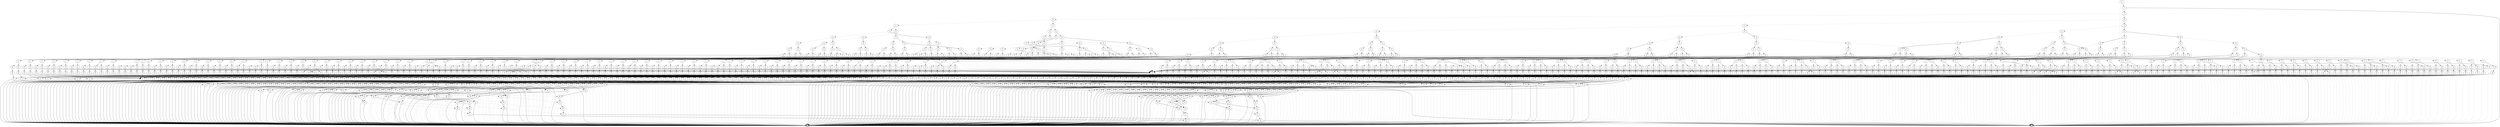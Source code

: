 digraph G {
0 [shape=box, label="0", style=filled, shape=box, height=0.3, width=0.3];
1 [shape=box, label="1", style=filled, shape=box, height=0.3, width=0.3];
18075 [label="0"];
18075 -> 17561 [style=dotted];
18075 -> 18074 [style=filled];
17561 [label="7"];
17561 -> 17559 [style=dotted];
17561 -> 17560 [style=filled];
17559 [label="8"];
17559 -> 56 [style=dotted];
17559 -> 17558 [style=filled];
56 [label="27"];
56 -> 0 [style=dotted];
56 -> 1 [style=filled];
17558 [label="20"];
17558 -> 56 [style=dotted];
17558 -> 1 [style=filled];
17560 [label="19"];
17560 -> 1 [style=dotted];
17560 -> 17558 [style=filled];
18074 [label="7"];
18074 -> 18073 [style=dotted];
18074 -> 1 [style=filled];
18073 [label="8"];
18073 -> 16576 [style=dotted];
18073 -> 18072 [style=filled];
16576 [label="10"];
16576 -> 16352 [style=dotted];
16576 -> 16575 [style=filled];
16352 [label="11"];
16352 -> 16240 [style=dotted];
16352 -> 16351 [style=filled];
16240 [label="12"];
16240 -> 16184 [style=dotted];
16240 -> 16239 [style=filled];
16184 [label="13"];
16184 -> 16156 [style=dotted];
16184 -> 16183 [style=filled];
16156 [label="14"];
16156 -> 16142 [style=dotted];
16156 -> 16155 [style=filled];
16142 [label="15"];
16142 -> 16135 [style=dotted];
16142 -> 16141 [style=filled];
16135 [label="16"];
16135 -> 16129 [style=dotted];
16135 -> 16134 [style=filled];
16129 [label="20"];
16129 -> 56 [style=dotted];
16129 -> 0 [style=filled];
16134 [label="17"];
16134 -> 16131 [style=dotted];
16134 -> 16133 [style=filled];
16131 [label="19"];
16131 -> 16129 [style=dotted];
16131 -> 16130 [style=filled];
16130 [label="20"];
16130 -> 56 [style=dotted];
16130 -> 521 [style=filled];
521 [label="21"];
521 -> 520 [style=dotted];
521 -> 0 [style=filled];
520 [label="22"];
520 -> 519 [style=dotted];
520 -> 0 [style=filled];
519 [label="23"];
519 -> 518 [style=dotted];
519 -> 0 [style=filled];
518 [label="24"];
518 -> 517 [style=dotted];
518 -> 0 [style=filled];
517 [label="25"];
517 -> 516 [style=dotted];
517 -> 0 [style=filled];
516 [label="26"];
516 -> 278 [style=dotted];
516 -> 0 [style=filled];
278 [label="27"];
278 -> 0 [style=dotted];
278 -> 59 [style=filled];
59 [label="28"];
59 -> 1 [style=dotted];
59 -> 0 [style=filled];
16133 [label="19"];
16133 -> 16129 [style=dotted];
16133 -> 16132 [style=filled];
16132 [label="20"];
16132 -> 56 [style=dotted];
16132 -> 527 [style=filled];
527 [label="21"];
527 -> 526 [style=dotted];
527 -> 0 [style=filled];
526 [label="22"];
526 -> 525 [style=dotted];
526 -> 0 [style=filled];
525 [label="23"];
525 -> 524 [style=dotted];
525 -> 0 [style=filled];
524 [label="24"];
524 -> 523 [style=dotted];
524 -> 0 [style=filled];
523 [label="25"];
523 -> 522 [style=dotted];
523 -> 0 [style=filled];
522 [label="26"];
522 -> 273 [style=dotted];
522 -> 0 [style=filled];
273 [label="27"];
273 -> 0 [style=dotted];
273 -> 58 [style=filled];
58 [label="28"];
58 -> 0 [style=dotted];
58 -> 1 [style=filled];
16141 [label="16"];
16141 -> 16129 [style=dotted];
16141 -> 16140 [style=filled];
16140 [label="17"];
16140 -> 16137 [style=dotted];
16140 -> 16139 [style=filled];
16137 [label="19"];
16137 -> 16129 [style=dotted];
16137 -> 16136 [style=filled];
16136 [label="20"];
16136 -> 56 [style=dotted];
16136 -> 548 [style=filled];
548 [label="21"];
548 -> 547 [style=dotted];
548 -> 0 [style=filled];
547 [label="22"];
547 -> 546 [style=dotted];
547 -> 0 [style=filled];
546 [label="23"];
546 -> 545 [style=dotted];
546 -> 0 [style=filled];
545 [label="24"];
545 -> 544 [style=dotted];
545 -> 0 [style=filled];
544 [label="25"];
544 -> 543 [style=dotted];
544 -> 0 [style=filled];
543 [label="26"];
543 -> 0 [style=dotted];
543 -> 278 [style=filled];
16139 [label="19"];
16139 -> 16129 [style=dotted];
16139 -> 16138 [style=filled];
16138 [label="20"];
16138 -> 56 [style=dotted];
16138 -> 554 [style=filled];
554 [label="21"];
554 -> 553 [style=dotted];
554 -> 0 [style=filled];
553 [label="22"];
553 -> 552 [style=dotted];
553 -> 0 [style=filled];
552 [label="23"];
552 -> 551 [style=dotted];
552 -> 0 [style=filled];
551 [label="24"];
551 -> 550 [style=dotted];
551 -> 0 [style=filled];
550 [label="25"];
550 -> 549 [style=dotted];
550 -> 0 [style=filled];
549 [label="26"];
549 -> 0 [style=dotted];
549 -> 273 [style=filled];
16155 [label="15"];
16155 -> 16148 [style=dotted];
16155 -> 16154 [style=filled];
16148 [label="16"];
16148 -> 16129 [style=dotted];
16148 -> 16147 [style=filled];
16147 [label="17"];
16147 -> 16144 [style=dotted];
16147 -> 16146 [style=filled];
16144 [label="19"];
16144 -> 16129 [style=dotted];
16144 -> 16143 [style=filled];
16143 [label="20"];
16143 -> 56 [style=dotted];
16143 -> 573 [style=filled];
573 [label="21"];
573 -> 572 [style=dotted];
573 -> 0 [style=filled];
572 [label="22"];
572 -> 571 [style=dotted];
572 -> 0 [style=filled];
571 [label="23"];
571 -> 570 [style=dotted];
571 -> 0 [style=filled];
570 [label="24"];
570 -> 569 [style=dotted];
570 -> 0 [style=filled];
569 [label="25"];
569 -> 0 [style=dotted];
569 -> 516 [style=filled];
16146 [label="19"];
16146 -> 16129 [style=dotted];
16146 -> 16145 [style=filled];
16145 [label="20"];
16145 -> 56 [style=dotted];
16145 -> 578 [style=filled];
578 [label="21"];
578 -> 577 [style=dotted];
578 -> 0 [style=filled];
577 [label="22"];
577 -> 576 [style=dotted];
577 -> 0 [style=filled];
576 [label="23"];
576 -> 575 [style=dotted];
576 -> 0 [style=filled];
575 [label="24"];
575 -> 574 [style=dotted];
575 -> 0 [style=filled];
574 [label="25"];
574 -> 0 [style=dotted];
574 -> 522 [style=filled];
16154 [label="16"];
16154 -> 16129 [style=dotted];
16154 -> 16153 [style=filled];
16153 [label="17"];
16153 -> 16150 [style=dotted];
16153 -> 16152 [style=filled];
16150 [label="19"];
16150 -> 16129 [style=dotted];
16150 -> 16149 [style=filled];
16149 [label="20"];
16149 -> 56 [style=dotted];
16149 -> 596 [style=filled];
596 [label="21"];
596 -> 595 [style=dotted];
596 -> 0 [style=filled];
595 [label="22"];
595 -> 594 [style=dotted];
595 -> 0 [style=filled];
594 [label="23"];
594 -> 593 [style=dotted];
594 -> 0 [style=filled];
593 [label="24"];
593 -> 592 [style=dotted];
593 -> 0 [style=filled];
592 [label="25"];
592 -> 0 [style=dotted];
592 -> 543 [style=filled];
16152 [label="19"];
16152 -> 16129 [style=dotted];
16152 -> 16151 [style=filled];
16151 [label="20"];
16151 -> 56 [style=dotted];
16151 -> 601 [style=filled];
601 [label="21"];
601 -> 600 [style=dotted];
601 -> 0 [style=filled];
600 [label="22"];
600 -> 599 [style=dotted];
600 -> 0 [style=filled];
599 [label="23"];
599 -> 598 [style=dotted];
599 -> 0 [style=filled];
598 [label="24"];
598 -> 597 [style=dotted];
598 -> 0 [style=filled];
597 [label="25"];
597 -> 0 [style=dotted];
597 -> 549 [style=filled];
16183 [label="14"];
16183 -> 16169 [style=dotted];
16183 -> 16182 [style=filled];
16169 [label="15"];
16169 -> 16162 [style=dotted];
16169 -> 16168 [style=filled];
16162 [label="16"];
16162 -> 16129 [style=dotted];
16162 -> 16161 [style=filled];
16161 [label="17"];
16161 -> 16158 [style=dotted];
16161 -> 16160 [style=filled];
16158 [label="19"];
16158 -> 16129 [style=dotted];
16158 -> 16157 [style=filled];
16157 [label="20"];
16157 -> 56 [style=dotted];
16157 -> 618 [style=filled];
618 [label="21"];
618 -> 617 [style=dotted];
618 -> 0 [style=filled];
617 [label="22"];
617 -> 616 [style=dotted];
617 -> 0 [style=filled];
616 [label="23"];
616 -> 615 [style=dotted];
616 -> 0 [style=filled];
615 [label="24"];
615 -> 0 [style=dotted];
615 -> 517 [style=filled];
16160 [label="19"];
16160 -> 16129 [style=dotted];
16160 -> 16159 [style=filled];
16159 [label="20"];
16159 -> 56 [style=dotted];
16159 -> 622 [style=filled];
622 [label="21"];
622 -> 621 [style=dotted];
622 -> 0 [style=filled];
621 [label="22"];
621 -> 620 [style=dotted];
621 -> 0 [style=filled];
620 [label="23"];
620 -> 619 [style=dotted];
620 -> 0 [style=filled];
619 [label="24"];
619 -> 0 [style=dotted];
619 -> 523 [style=filled];
16168 [label="16"];
16168 -> 16129 [style=dotted];
16168 -> 16167 [style=filled];
16167 [label="17"];
16167 -> 16164 [style=dotted];
16167 -> 16166 [style=filled];
16164 [label="19"];
16164 -> 16129 [style=dotted];
16164 -> 16163 [style=filled];
16163 [label="20"];
16163 -> 56 [style=dotted];
16163 -> 637 [style=filled];
637 [label="21"];
637 -> 636 [style=dotted];
637 -> 0 [style=filled];
636 [label="22"];
636 -> 635 [style=dotted];
636 -> 0 [style=filled];
635 [label="23"];
635 -> 634 [style=dotted];
635 -> 0 [style=filled];
634 [label="24"];
634 -> 0 [style=dotted];
634 -> 544 [style=filled];
16166 [label="19"];
16166 -> 16129 [style=dotted];
16166 -> 16165 [style=filled];
16165 [label="20"];
16165 -> 56 [style=dotted];
16165 -> 641 [style=filled];
641 [label="21"];
641 -> 640 [style=dotted];
641 -> 0 [style=filled];
640 [label="22"];
640 -> 639 [style=dotted];
640 -> 0 [style=filled];
639 [label="23"];
639 -> 638 [style=dotted];
639 -> 0 [style=filled];
638 [label="24"];
638 -> 0 [style=dotted];
638 -> 550 [style=filled];
16182 [label="15"];
16182 -> 16175 [style=dotted];
16182 -> 16181 [style=filled];
16175 [label="16"];
16175 -> 16129 [style=dotted];
16175 -> 16174 [style=filled];
16174 [label="17"];
16174 -> 16171 [style=dotted];
16174 -> 16173 [style=filled];
16171 [label="19"];
16171 -> 16129 [style=dotted];
16171 -> 16170 [style=filled];
16170 [label="20"];
16170 -> 56 [style=dotted];
16170 -> 657 [style=filled];
657 [label="21"];
657 -> 656 [style=dotted];
657 -> 0 [style=filled];
656 [label="22"];
656 -> 655 [style=dotted];
656 -> 0 [style=filled];
655 [label="23"];
655 -> 654 [style=dotted];
655 -> 0 [style=filled];
654 [label="24"];
654 -> 0 [style=dotted];
654 -> 569 [style=filled];
16173 [label="19"];
16173 -> 16129 [style=dotted];
16173 -> 16172 [style=filled];
16172 [label="20"];
16172 -> 56 [style=dotted];
16172 -> 661 [style=filled];
661 [label="21"];
661 -> 660 [style=dotted];
661 -> 0 [style=filled];
660 [label="22"];
660 -> 659 [style=dotted];
660 -> 0 [style=filled];
659 [label="23"];
659 -> 658 [style=dotted];
659 -> 0 [style=filled];
658 [label="24"];
658 -> 0 [style=dotted];
658 -> 574 [style=filled];
16181 [label="16"];
16181 -> 16129 [style=dotted];
16181 -> 16180 [style=filled];
16180 [label="17"];
16180 -> 16177 [style=dotted];
16180 -> 16179 [style=filled];
16177 [label="19"];
16177 -> 16129 [style=dotted];
16177 -> 16176 [style=filled];
16176 [label="20"];
16176 -> 56 [style=dotted];
16176 -> 676 [style=filled];
676 [label="21"];
676 -> 675 [style=dotted];
676 -> 0 [style=filled];
675 [label="22"];
675 -> 674 [style=dotted];
675 -> 0 [style=filled];
674 [label="23"];
674 -> 673 [style=dotted];
674 -> 0 [style=filled];
673 [label="24"];
673 -> 0 [style=dotted];
673 -> 592 [style=filled];
16179 [label="19"];
16179 -> 16129 [style=dotted];
16179 -> 16178 [style=filled];
16178 [label="20"];
16178 -> 56 [style=dotted];
16178 -> 680 [style=filled];
680 [label="21"];
680 -> 679 [style=dotted];
680 -> 0 [style=filled];
679 [label="22"];
679 -> 678 [style=dotted];
679 -> 0 [style=filled];
678 [label="23"];
678 -> 677 [style=dotted];
678 -> 0 [style=filled];
677 [label="24"];
677 -> 0 [style=dotted];
677 -> 597 [style=filled];
16239 [label="13"];
16239 -> 16211 [style=dotted];
16239 -> 16238 [style=filled];
16211 [label="14"];
16211 -> 16197 [style=dotted];
16211 -> 16210 [style=filled];
16197 [label="15"];
16197 -> 16190 [style=dotted];
16197 -> 16196 [style=filled];
16190 [label="16"];
16190 -> 16129 [style=dotted];
16190 -> 16189 [style=filled];
16189 [label="17"];
16189 -> 16186 [style=dotted];
16189 -> 16188 [style=filled];
16186 [label="19"];
16186 -> 16129 [style=dotted];
16186 -> 16185 [style=filled];
16185 [label="20"];
16185 -> 56 [style=dotted];
16185 -> 695 [style=filled];
695 [label="21"];
695 -> 694 [style=dotted];
695 -> 0 [style=filled];
694 [label="22"];
694 -> 693 [style=dotted];
694 -> 0 [style=filled];
693 [label="23"];
693 -> 0 [style=dotted];
693 -> 518 [style=filled];
16188 [label="19"];
16188 -> 16129 [style=dotted];
16188 -> 16187 [style=filled];
16187 [label="20"];
16187 -> 56 [style=dotted];
16187 -> 698 [style=filled];
698 [label="21"];
698 -> 697 [style=dotted];
698 -> 0 [style=filled];
697 [label="22"];
697 -> 696 [style=dotted];
697 -> 0 [style=filled];
696 [label="23"];
696 -> 0 [style=dotted];
696 -> 524 [style=filled];
16196 [label="16"];
16196 -> 16129 [style=dotted];
16196 -> 16195 [style=filled];
16195 [label="17"];
16195 -> 16192 [style=dotted];
16195 -> 16194 [style=filled];
16192 [label="19"];
16192 -> 16129 [style=dotted];
16192 -> 16191 [style=filled];
16191 [label="20"];
16191 -> 56 [style=dotted];
16191 -> 710 [style=filled];
710 [label="21"];
710 -> 709 [style=dotted];
710 -> 0 [style=filled];
709 [label="22"];
709 -> 708 [style=dotted];
709 -> 0 [style=filled];
708 [label="23"];
708 -> 0 [style=dotted];
708 -> 545 [style=filled];
16194 [label="19"];
16194 -> 16129 [style=dotted];
16194 -> 16193 [style=filled];
16193 [label="20"];
16193 -> 56 [style=dotted];
16193 -> 713 [style=filled];
713 [label="21"];
713 -> 712 [style=dotted];
713 -> 0 [style=filled];
712 [label="22"];
712 -> 711 [style=dotted];
712 -> 0 [style=filled];
711 [label="23"];
711 -> 0 [style=dotted];
711 -> 551 [style=filled];
16210 [label="15"];
16210 -> 16203 [style=dotted];
16210 -> 16209 [style=filled];
16203 [label="16"];
16203 -> 16129 [style=dotted];
16203 -> 16202 [style=filled];
16202 [label="17"];
16202 -> 16199 [style=dotted];
16202 -> 16201 [style=filled];
16199 [label="19"];
16199 -> 16129 [style=dotted];
16199 -> 16198 [style=filled];
16198 [label="20"];
16198 -> 56 [style=dotted];
16198 -> 726 [style=filled];
726 [label="21"];
726 -> 725 [style=dotted];
726 -> 0 [style=filled];
725 [label="22"];
725 -> 724 [style=dotted];
725 -> 0 [style=filled];
724 [label="23"];
724 -> 0 [style=dotted];
724 -> 570 [style=filled];
16201 [label="19"];
16201 -> 16129 [style=dotted];
16201 -> 16200 [style=filled];
16200 [label="20"];
16200 -> 56 [style=dotted];
16200 -> 729 [style=filled];
729 [label="21"];
729 -> 728 [style=dotted];
729 -> 0 [style=filled];
728 [label="22"];
728 -> 727 [style=dotted];
728 -> 0 [style=filled];
727 [label="23"];
727 -> 0 [style=dotted];
727 -> 575 [style=filled];
16209 [label="16"];
16209 -> 16129 [style=dotted];
16209 -> 16208 [style=filled];
16208 [label="17"];
16208 -> 16205 [style=dotted];
16208 -> 16207 [style=filled];
16205 [label="19"];
16205 -> 16129 [style=dotted];
16205 -> 16204 [style=filled];
16204 [label="20"];
16204 -> 56 [style=dotted];
16204 -> 741 [style=filled];
741 [label="21"];
741 -> 740 [style=dotted];
741 -> 0 [style=filled];
740 [label="22"];
740 -> 739 [style=dotted];
740 -> 0 [style=filled];
739 [label="23"];
739 -> 0 [style=dotted];
739 -> 593 [style=filled];
16207 [label="19"];
16207 -> 16129 [style=dotted];
16207 -> 16206 [style=filled];
16206 [label="20"];
16206 -> 56 [style=dotted];
16206 -> 744 [style=filled];
744 [label="21"];
744 -> 743 [style=dotted];
744 -> 0 [style=filled];
743 [label="22"];
743 -> 742 [style=dotted];
743 -> 0 [style=filled];
742 [label="23"];
742 -> 0 [style=dotted];
742 -> 598 [style=filled];
16238 [label="14"];
16238 -> 16224 [style=dotted];
16238 -> 16237 [style=filled];
16224 [label="15"];
16224 -> 16217 [style=dotted];
16224 -> 16223 [style=filled];
16217 [label="16"];
16217 -> 16129 [style=dotted];
16217 -> 16216 [style=filled];
16216 [label="17"];
16216 -> 16213 [style=dotted];
16216 -> 16215 [style=filled];
16213 [label="19"];
16213 -> 16129 [style=dotted];
16213 -> 16212 [style=filled];
16212 [label="20"];
16212 -> 56 [style=dotted];
16212 -> 758 [style=filled];
758 [label="21"];
758 -> 757 [style=dotted];
758 -> 0 [style=filled];
757 [label="22"];
757 -> 756 [style=dotted];
757 -> 0 [style=filled];
756 [label="23"];
756 -> 0 [style=dotted];
756 -> 615 [style=filled];
16215 [label="19"];
16215 -> 16129 [style=dotted];
16215 -> 16214 [style=filled];
16214 [label="20"];
16214 -> 56 [style=dotted];
16214 -> 761 [style=filled];
761 [label="21"];
761 -> 760 [style=dotted];
761 -> 0 [style=filled];
760 [label="22"];
760 -> 759 [style=dotted];
760 -> 0 [style=filled];
759 [label="23"];
759 -> 0 [style=dotted];
759 -> 619 [style=filled];
16223 [label="16"];
16223 -> 16129 [style=dotted];
16223 -> 16222 [style=filled];
16222 [label="17"];
16222 -> 16219 [style=dotted];
16222 -> 16221 [style=filled];
16219 [label="19"];
16219 -> 16129 [style=dotted];
16219 -> 16218 [style=filled];
16218 [label="20"];
16218 -> 56 [style=dotted];
16218 -> 773 [style=filled];
773 [label="21"];
773 -> 772 [style=dotted];
773 -> 0 [style=filled];
772 [label="22"];
772 -> 771 [style=dotted];
772 -> 0 [style=filled];
771 [label="23"];
771 -> 0 [style=dotted];
771 -> 634 [style=filled];
16221 [label="19"];
16221 -> 16129 [style=dotted];
16221 -> 16220 [style=filled];
16220 [label="20"];
16220 -> 56 [style=dotted];
16220 -> 776 [style=filled];
776 [label="21"];
776 -> 775 [style=dotted];
776 -> 0 [style=filled];
775 [label="22"];
775 -> 774 [style=dotted];
775 -> 0 [style=filled];
774 [label="23"];
774 -> 0 [style=dotted];
774 -> 638 [style=filled];
16237 [label="15"];
16237 -> 16230 [style=dotted];
16237 -> 16236 [style=filled];
16230 [label="16"];
16230 -> 16129 [style=dotted];
16230 -> 16229 [style=filled];
16229 [label="17"];
16229 -> 16226 [style=dotted];
16229 -> 16228 [style=filled];
16226 [label="19"];
16226 -> 16129 [style=dotted];
16226 -> 16225 [style=filled];
16225 [label="20"];
16225 -> 56 [style=dotted];
16225 -> 789 [style=filled];
789 [label="21"];
789 -> 788 [style=dotted];
789 -> 0 [style=filled];
788 [label="22"];
788 -> 787 [style=dotted];
788 -> 0 [style=filled];
787 [label="23"];
787 -> 0 [style=dotted];
787 -> 654 [style=filled];
16228 [label="19"];
16228 -> 16129 [style=dotted];
16228 -> 16227 [style=filled];
16227 [label="20"];
16227 -> 56 [style=dotted];
16227 -> 792 [style=filled];
792 [label="21"];
792 -> 791 [style=dotted];
792 -> 0 [style=filled];
791 [label="22"];
791 -> 790 [style=dotted];
791 -> 0 [style=filled];
790 [label="23"];
790 -> 0 [style=dotted];
790 -> 658 [style=filled];
16236 [label="16"];
16236 -> 16129 [style=dotted];
16236 -> 16235 [style=filled];
16235 [label="17"];
16235 -> 16232 [style=dotted];
16235 -> 16234 [style=filled];
16232 [label="19"];
16232 -> 16129 [style=dotted];
16232 -> 16231 [style=filled];
16231 [label="20"];
16231 -> 56 [style=dotted];
16231 -> 804 [style=filled];
804 [label="21"];
804 -> 803 [style=dotted];
804 -> 0 [style=filled];
803 [label="22"];
803 -> 802 [style=dotted];
803 -> 0 [style=filled];
802 [label="23"];
802 -> 0 [style=dotted];
802 -> 673 [style=filled];
16234 [label="19"];
16234 -> 16129 [style=dotted];
16234 -> 16233 [style=filled];
16233 [label="20"];
16233 -> 56 [style=dotted];
16233 -> 807 [style=filled];
807 [label="21"];
807 -> 806 [style=dotted];
807 -> 0 [style=filled];
806 [label="22"];
806 -> 805 [style=dotted];
806 -> 0 [style=filled];
805 [label="23"];
805 -> 0 [style=dotted];
805 -> 677 [style=filled];
16351 [label="12"];
16351 -> 16295 [style=dotted];
16351 -> 16350 [style=filled];
16295 [label="13"];
16295 -> 16267 [style=dotted];
16295 -> 16294 [style=filled];
16267 [label="14"];
16267 -> 16253 [style=dotted];
16267 -> 16266 [style=filled];
16253 [label="15"];
16253 -> 16246 [style=dotted];
16253 -> 16252 [style=filled];
16246 [label="16"];
16246 -> 16129 [style=dotted];
16246 -> 16245 [style=filled];
16245 [label="17"];
16245 -> 16242 [style=dotted];
16245 -> 16244 [style=filled];
16242 [label="19"];
16242 -> 16129 [style=dotted];
16242 -> 16241 [style=filled];
16241 [label="20"];
16241 -> 56 [style=dotted];
16241 -> 820 [style=filled];
820 [label="21"];
820 -> 819 [style=dotted];
820 -> 0 [style=filled];
819 [label="22"];
819 -> 0 [style=dotted];
819 -> 519 [style=filled];
16244 [label="19"];
16244 -> 16129 [style=dotted];
16244 -> 16243 [style=filled];
16243 [label="20"];
16243 -> 56 [style=dotted];
16243 -> 822 [style=filled];
822 [label="21"];
822 -> 821 [style=dotted];
822 -> 0 [style=filled];
821 [label="22"];
821 -> 0 [style=dotted];
821 -> 525 [style=filled];
16252 [label="16"];
16252 -> 16129 [style=dotted];
16252 -> 16251 [style=filled];
16251 [label="17"];
16251 -> 16248 [style=dotted];
16251 -> 16250 [style=filled];
16248 [label="19"];
16248 -> 16129 [style=dotted];
16248 -> 16247 [style=filled];
16247 [label="20"];
16247 -> 56 [style=dotted];
16247 -> 831 [style=filled];
831 [label="21"];
831 -> 830 [style=dotted];
831 -> 0 [style=filled];
830 [label="22"];
830 -> 0 [style=dotted];
830 -> 546 [style=filled];
16250 [label="19"];
16250 -> 16129 [style=dotted];
16250 -> 16249 [style=filled];
16249 [label="20"];
16249 -> 56 [style=dotted];
16249 -> 833 [style=filled];
833 [label="21"];
833 -> 832 [style=dotted];
833 -> 0 [style=filled];
832 [label="22"];
832 -> 0 [style=dotted];
832 -> 552 [style=filled];
16266 [label="15"];
16266 -> 16259 [style=dotted];
16266 -> 16265 [style=filled];
16259 [label="16"];
16259 -> 16129 [style=dotted];
16259 -> 16258 [style=filled];
16258 [label="17"];
16258 -> 16255 [style=dotted];
16258 -> 16257 [style=filled];
16255 [label="19"];
16255 -> 16129 [style=dotted];
16255 -> 16254 [style=filled];
16254 [label="20"];
16254 -> 56 [style=dotted];
16254 -> 843 [style=filled];
843 [label="21"];
843 -> 842 [style=dotted];
843 -> 0 [style=filled];
842 [label="22"];
842 -> 0 [style=dotted];
842 -> 571 [style=filled];
16257 [label="19"];
16257 -> 16129 [style=dotted];
16257 -> 16256 [style=filled];
16256 [label="20"];
16256 -> 56 [style=dotted];
16256 -> 845 [style=filled];
845 [label="21"];
845 -> 844 [style=dotted];
845 -> 0 [style=filled];
844 [label="22"];
844 -> 0 [style=dotted];
844 -> 576 [style=filled];
16265 [label="16"];
16265 -> 16129 [style=dotted];
16265 -> 16264 [style=filled];
16264 [label="17"];
16264 -> 16261 [style=dotted];
16264 -> 16263 [style=filled];
16261 [label="19"];
16261 -> 16129 [style=dotted];
16261 -> 16260 [style=filled];
16260 [label="20"];
16260 -> 56 [style=dotted];
16260 -> 854 [style=filled];
854 [label="21"];
854 -> 853 [style=dotted];
854 -> 0 [style=filled];
853 [label="22"];
853 -> 0 [style=dotted];
853 -> 594 [style=filled];
16263 [label="19"];
16263 -> 16129 [style=dotted];
16263 -> 16262 [style=filled];
16262 [label="20"];
16262 -> 56 [style=dotted];
16262 -> 856 [style=filled];
856 [label="21"];
856 -> 855 [style=dotted];
856 -> 0 [style=filled];
855 [label="22"];
855 -> 0 [style=dotted];
855 -> 599 [style=filled];
16294 [label="14"];
16294 -> 16280 [style=dotted];
16294 -> 16293 [style=filled];
16280 [label="15"];
16280 -> 16273 [style=dotted];
16280 -> 16279 [style=filled];
16273 [label="16"];
16273 -> 16129 [style=dotted];
16273 -> 16272 [style=filled];
16272 [label="17"];
16272 -> 16269 [style=dotted];
16272 -> 16271 [style=filled];
16269 [label="19"];
16269 -> 16129 [style=dotted];
16269 -> 16268 [style=filled];
16268 [label="20"];
16268 -> 56 [style=dotted];
16268 -> 867 [style=filled];
867 [label="21"];
867 -> 866 [style=dotted];
867 -> 0 [style=filled];
866 [label="22"];
866 -> 0 [style=dotted];
866 -> 616 [style=filled];
16271 [label="19"];
16271 -> 16129 [style=dotted];
16271 -> 16270 [style=filled];
16270 [label="20"];
16270 -> 56 [style=dotted];
16270 -> 869 [style=filled];
869 [label="21"];
869 -> 868 [style=dotted];
869 -> 0 [style=filled];
868 [label="22"];
868 -> 0 [style=dotted];
868 -> 620 [style=filled];
16279 [label="16"];
16279 -> 16129 [style=dotted];
16279 -> 16278 [style=filled];
16278 [label="17"];
16278 -> 16275 [style=dotted];
16278 -> 16277 [style=filled];
16275 [label="19"];
16275 -> 16129 [style=dotted];
16275 -> 16274 [style=filled];
16274 [label="20"];
16274 -> 56 [style=dotted];
16274 -> 878 [style=filled];
878 [label="21"];
878 -> 877 [style=dotted];
878 -> 0 [style=filled];
877 [label="22"];
877 -> 0 [style=dotted];
877 -> 635 [style=filled];
16277 [label="19"];
16277 -> 16129 [style=dotted];
16277 -> 16276 [style=filled];
16276 [label="20"];
16276 -> 56 [style=dotted];
16276 -> 880 [style=filled];
880 [label="21"];
880 -> 879 [style=dotted];
880 -> 0 [style=filled];
879 [label="22"];
879 -> 0 [style=dotted];
879 -> 639 [style=filled];
16293 [label="15"];
16293 -> 16286 [style=dotted];
16293 -> 16292 [style=filled];
16286 [label="16"];
16286 -> 16129 [style=dotted];
16286 -> 16285 [style=filled];
16285 [label="17"];
16285 -> 16282 [style=dotted];
16285 -> 16284 [style=filled];
16282 [label="19"];
16282 -> 16129 [style=dotted];
16282 -> 16281 [style=filled];
16281 [label="20"];
16281 -> 56 [style=dotted];
16281 -> 890 [style=filled];
890 [label="21"];
890 -> 889 [style=dotted];
890 -> 0 [style=filled];
889 [label="22"];
889 -> 0 [style=dotted];
889 -> 655 [style=filled];
16284 [label="19"];
16284 -> 16129 [style=dotted];
16284 -> 16283 [style=filled];
16283 [label="20"];
16283 -> 56 [style=dotted];
16283 -> 892 [style=filled];
892 [label="21"];
892 -> 891 [style=dotted];
892 -> 0 [style=filled];
891 [label="22"];
891 -> 0 [style=dotted];
891 -> 659 [style=filled];
16292 [label="16"];
16292 -> 16129 [style=dotted];
16292 -> 16291 [style=filled];
16291 [label="17"];
16291 -> 16288 [style=dotted];
16291 -> 16290 [style=filled];
16288 [label="19"];
16288 -> 16129 [style=dotted];
16288 -> 16287 [style=filled];
16287 [label="20"];
16287 -> 56 [style=dotted];
16287 -> 901 [style=filled];
901 [label="21"];
901 -> 900 [style=dotted];
901 -> 0 [style=filled];
900 [label="22"];
900 -> 0 [style=dotted];
900 -> 674 [style=filled];
16290 [label="19"];
16290 -> 16129 [style=dotted];
16290 -> 16289 [style=filled];
16289 [label="20"];
16289 -> 56 [style=dotted];
16289 -> 903 [style=filled];
903 [label="21"];
903 -> 902 [style=dotted];
903 -> 0 [style=filled];
902 [label="22"];
902 -> 0 [style=dotted];
902 -> 678 [style=filled];
16350 [label="13"];
16350 -> 16322 [style=dotted];
16350 -> 16349 [style=filled];
16322 [label="14"];
16322 -> 16308 [style=dotted];
16322 -> 16321 [style=filled];
16308 [label="15"];
16308 -> 16301 [style=dotted];
16308 -> 16307 [style=filled];
16301 [label="16"];
16301 -> 16129 [style=dotted];
16301 -> 16300 [style=filled];
16300 [label="17"];
16300 -> 16297 [style=dotted];
16300 -> 16299 [style=filled];
16297 [label="19"];
16297 -> 16129 [style=dotted];
16297 -> 16296 [style=filled];
16296 [label="20"];
16296 -> 56 [style=dotted];
16296 -> 915 [style=filled];
915 [label="21"];
915 -> 914 [style=dotted];
915 -> 0 [style=filled];
914 [label="22"];
914 -> 0 [style=dotted];
914 -> 693 [style=filled];
16299 [label="19"];
16299 -> 16129 [style=dotted];
16299 -> 16298 [style=filled];
16298 [label="20"];
16298 -> 56 [style=dotted];
16298 -> 917 [style=filled];
917 [label="21"];
917 -> 916 [style=dotted];
917 -> 0 [style=filled];
916 [label="22"];
916 -> 0 [style=dotted];
916 -> 696 [style=filled];
16307 [label="16"];
16307 -> 16129 [style=dotted];
16307 -> 16306 [style=filled];
16306 [label="17"];
16306 -> 16303 [style=dotted];
16306 -> 16305 [style=filled];
16303 [label="19"];
16303 -> 16129 [style=dotted];
16303 -> 16302 [style=filled];
16302 [label="20"];
16302 -> 56 [style=dotted];
16302 -> 926 [style=filled];
926 [label="21"];
926 -> 925 [style=dotted];
926 -> 0 [style=filled];
925 [label="22"];
925 -> 0 [style=dotted];
925 -> 708 [style=filled];
16305 [label="19"];
16305 -> 16129 [style=dotted];
16305 -> 16304 [style=filled];
16304 [label="20"];
16304 -> 56 [style=dotted];
16304 -> 928 [style=filled];
928 [label="21"];
928 -> 927 [style=dotted];
928 -> 0 [style=filled];
927 [label="22"];
927 -> 0 [style=dotted];
927 -> 711 [style=filled];
16321 [label="15"];
16321 -> 16314 [style=dotted];
16321 -> 16320 [style=filled];
16314 [label="16"];
16314 -> 16129 [style=dotted];
16314 -> 16313 [style=filled];
16313 [label="17"];
16313 -> 16310 [style=dotted];
16313 -> 16312 [style=filled];
16310 [label="19"];
16310 -> 16129 [style=dotted];
16310 -> 16309 [style=filled];
16309 [label="20"];
16309 -> 56 [style=dotted];
16309 -> 938 [style=filled];
938 [label="21"];
938 -> 937 [style=dotted];
938 -> 0 [style=filled];
937 [label="22"];
937 -> 0 [style=dotted];
937 -> 724 [style=filled];
16312 [label="19"];
16312 -> 16129 [style=dotted];
16312 -> 16311 [style=filled];
16311 [label="20"];
16311 -> 56 [style=dotted];
16311 -> 940 [style=filled];
940 [label="21"];
940 -> 939 [style=dotted];
940 -> 0 [style=filled];
939 [label="22"];
939 -> 0 [style=dotted];
939 -> 727 [style=filled];
16320 [label="16"];
16320 -> 16129 [style=dotted];
16320 -> 16319 [style=filled];
16319 [label="17"];
16319 -> 16316 [style=dotted];
16319 -> 16318 [style=filled];
16316 [label="19"];
16316 -> 16129 [style=dotted];
16316 -> 16315 [style=filled];
16315 [label="20"];
16315 -> 56 [style=dotted];
16315 -> 949 [style=filled];
949 [label="21"];
949 -> 948 [style=dotted];
949 -> 0 [style=filled];
948 [label="22"];
948 -> 0 [style=dotted];
948 -> 739 [style=filled];
16318 [label="19"];
16318 -> 16129 [style=dotted];
16318 -> 16317 [style=filled];
16317 [label="20"];
16317 -> 56 [style=dotted];
16317 -> 951 [style=filled];
951 [label="21"];
951 -> 950 [style=dotted];
951 -> 0 [style=filled];
950 [label="22"];
950 -> 0 [style=dotted];
950 -> 742 [style=filled];
16349 [label="14"];
16349 -> 16335 [style=dotted];
16349 -> 16348 [style=filled];
16335 [label="15"];
16335 -> 16328 [style=dotted];
16335 -> 16334 [style=filled];
16328 [label="16"];
16328 -> 16129 [style=dotted];
16328 -> 16327 [style=filled];
16327 [label="17"];
16327 -> 16324 [style=dotted];
16327 -> 16326 [style=filled];
16324 [label="19"];
16324 -> 16129 [style=dotted];
16324 -> 16323 [style=filled];
16323 [label="20"];
16323 -> 56 [style=dotted];
16323 -> 962 [style=filled];
962 [label="21"];
962 -> 961 [style=dotted];
962 -> 0 [style=filled];
961 [label="22"];
961 -> 0 [style=dotted];
961 -> 756 [style=filled];
16326 [label="19"];
16326 -> 16129 [style=dotted];
16326 -> 16325 [style=filled];
16325 [label="20"];
16325 -> 56 [style=dotted];
16325 -> 964 [style=filled];
964 [label="21"];
964 -> 963 [style=dotted];
964 -> 0 [style=filled];
963 [label="22"];
963 -> 0 [style=dotted];
963 -> 759 [style=filled];
16334 [label="16"];
16334 -> 16129 [style=dotted];
16334 -> 16333 [style=filled];
16333 [label="17"];
16333 -> 16330 [style=dotted];
16333 -> 16332 [style=filled];
16330 [label="19"];
16330 -> 16129 [style=dotted];
16330 -> 16329 [style=filled];
16329 [label="20"];
16329 -> 56 [style=dotted];
16329 -> 973 [style=filled];
973 [label="21"];
973 -> 972 [style=dotted];
973 -> 0 [style=filled];
972 [label="22"];
972 -> 0 [style=dotted];
972 -> 771 [style=filled];
16332 [label="19"];
16332 -> 16129 [style=dotted];
16332 -> 16331 [style=filled];
16331 [label="20"];
16331 -> 56 [style=dotted];
16331 -> 975 [style=filled];
975 [label="21"];
975 -> 974 [style=dotted];
975 -> 0 [style=filled];
974 [label="22"];
974 -> 0 [style=dotted];
974 -> 774 [style=filled];
16348 [label="15"];
16348 -> 16341 [style=dotted];
16348 -> 16347 [style=filled];
16341 [label="16"];
16341 -> 16129 [style=dotted];
16341 -> 16340 [style=filled];
16340 [label="17"];
16340 -> 16337 [style=dotted];
16340 -> 16339 [style=filled];
16337 [label="19"];
16337 -> 16129 [style=dotted];
16337 -> 16336 [style=filled];
16336 [label="20"];
16336 -> 56 [style=dotted];
16336 -> 985 [style=filled];
985 [label="21"];
985 -> 984 [style=dotted];
985 -> 0 [style=filled];
984 [label="22"];
984 -> 0 [style=dotted];
984 -> 787 [style=filled];
16339 [label="19"];
16339 -> 16129 [style=dotted];
16339 -> 16338 [style=filled];
16338 [label="20"];
16338 -> 56 [style=dotted];
16338 -> 987 [style=filled];
987 [label="21"];
987 -> 986 [style=dotted];
987 -> 0 [style=filled];
986 [label="22"];
986 -> 0 [style=dotted];
986 -> 790 [style=filled];
16347 [label="16"];
16347 -> 16129 [style=dotted];
16347 -> 16346 [style=filled];
16346 [label="17"];
16346 -> 16343 [style=dotted];
16346 -> 16345 [style=filled];
16343 [label="19"];
16343 -> 16129 [style=dotted];
16343 -> 16342 [style=filled];
16342 [label="20"];
16342 -> 56 [style=dotted];
16342 -> 996 [style=filled];
996 [label="21"];
996 -> 995 [style=dotted];
996 -> 0 [style=filled];
995 [label="22"];
995 -> 0 [style=dotted];
995 -> 802 [style=filled];
16345 [label="19"];
16345 -> 16129 [style=dotted];
16345 -> 16344 [style=filled];
16344 [label="20"];
16344 -> 56 [style=dotted];
16344 -> 998 [style=filled];
998 [label="21"];
998 -> 997 [style=dotted];
998 -> 0 [style=filled];
997 [label="22"];
997 -> 0 [style=dotted];
997 -> 805 [style=filled];
16575 [label="11"];
16575 -> 16463 [style=dotted];
16575 -> 16574 [style=filled];
16463 [label="12"];
16463 -> 16407 [style=dotted];
16463 -> 16462 [style=filled];
16407 [label="13"];
16407 -> 16379 [style=dotted];
16407 -> 16406 [style=filled];
16379 [label="14"];
16379 -> 16365 [style=dotted];
16379 -> 16378 [style=filled];
16365 [label="15"];
16365 -> 16358 [style=dotted];
16365 -> 16364 [style=filled];
16358 [label="16"];
16358 -> 16129 [style=dotted];
16358 -> 16357 [style=filled];
16357 [label="17"];
16357 -> 16354 [style=dotted];
16357 -> 16356 [style=filled];
16354 [label="19"];
16354 -> 16129 [style=dotted];
16354 -> 16353 [style=filled];
16353 [label="20"];
16353 -> 56 [style=dotted];
16353 -> 1009 [style=filled];
1009 [label="21"];
1009 -> 0 [style=dotted];
1009 -> 520 [style=filled];
16356 [label="19"];
16356 -> 16129 [style=dotted];
16356 -> 16355 [style=filled];
16355 [label="20"];
16355 -> 56 [style=dotted];
16355 -> 1010 [style=filled];
1010 [label="21"];
1010 -> 0 [style=dotted];
1010 -> 526 [style=filled];
16364 [label="16"];
16364 -> 16129 [style=dotted];
16364 -> 16363 [style=filled];
16363 [label="17"];
16363 -> 16360 [style=dotted];
16363 -> 16362 [style=filled];
16360 [label="19"];
16360 -> 16129 [style=dotted];
16360 -> 16359 [style=filled];
16359 [label="20"];
16359 -> 56 [style=dotted];
16359 -> 1016 [style=filled];
1016 [label="21"];
1016 -> 0 [style=dotted];
1016 -> 547 [style=filled];
16362 [label="19"];
16362 -> 16129 [style=dotted];
16362 -> 16361 [style=filled];
16361 [label="20"];
16361 -> 56 [style=dotted];
16361 -> 1017 [style=filled];
1017 [label="21"];
1017 -> 0 [style=dotted];
1017 -> 553 [style=filled];
16378 [label="15"];
16378 -> 16371 [style=dotted];
16378 -> 16377 [style=filled];
16371 [label="16"];
16371 -> 16129 [style=dotted];
16371 -> 16370 [style=filled];
16370 [label="17"];
16370 -> 16367 [style=dotted];
16370 -> 16369 [style=filled];
16367 [label="19"];
16367 -> 16129 [style=dotted];
16367 -> 16366 [style=filled];
16366 [label="20"];
16366 -> 56 [style=dotted];
16366 -> 1024 [style=filled];
1024 [label="21"];
1024 -> 0 [style=dotted];
1024 -> 572 [style=filled];
16369 [label="19"];
16369 -> 16129 [style=dotted];
16369 -> 16368 [style=filled];
16368 [label="20"];
16368 -> 56 [style=dotted];
16368 -> 1025 [style=filled];
1025 [label="21"];
1025 -> 0 [style=dotted];
1025 -> 577 [style=filled];
16377 [label="16"];
16377 -> 16129 [style=dotted];
16377 -> 16376 [style=filled];
16376 [label="17"];
16376 -> 16373 [style=dotted];
16376 -> 16375 [style=filled];
16373 [label="19"];
16373 -> 16129 [style=dotted];
16373 -> 16372 [style=filled];
16372 [label="20"];
16372 -> 56 [style=dotted];
16372 -> 1031 [style=filled];
1031 [label="21"];
1031 -> 0 [style=dotted];
1031 -> 595 [style=filled];
16375 [label="19"];
16375 -> 16129 [style=dotted];
16375 -> 16374 [style=filled];
16374 [label="20"];
16374 -> 56 [style=dotted];
16374 -> 1032 [style=filled];
1032 [label="21"];
1032 -> 0 [style=dotted];
1032 -> 600 [style=filled];
16406 [label="14"];
16406 -> 16392 [style=dotted];
16406 -> 16405 [style=filled];
16392 [label="15"];
16392 -> 16385 [style=dotted];
16392 -> 16391 [style=filled];
16385 [label="16"];
16385 -> 16129 [style=dotted];
16385 -> 16384 [style=filled];
16384 [label="17"];
16384 -> 16381 [style=dotted];
16384 -> 16383 [style=filled];
16381 [label="19"];
16381 -> 16129 [style=dotted];
16381 -> 16380 [style=filled];
16380 [label="20"];
16380 -> 56 [style=dotted];
16380 -> 1040 [style=filled];
1040 [label="21"];
1040 -> 0 [style=dotted];
1040 -> 617 [style=filled];
16383 [label="19"];
16383 -> 16129 [style=dotted];
16383 -> 16382 [style=filled];
16382 [label="20"];
16382 -> 56 [style=dotted];
16382 -> 1041 [style=filled];
1041 [label="21"];
1041 -> 0 [style=dotted];
1041 -> 621 [style=filled];
16391 [label="16"];
16391 -> 16129 [style=dotted];
16391 -> 16390 [style=filled];
16390 [label="17"];
16390 -> 16387 [style=dotted];
16390 -> 16389 [style=filled];
16387 [label="19"];
16387 -> 16129 [style=dotted];
16387 -> 16386 [style=filled];
16386 [label="20"];
16386 -> 56 [style=dotted];
16386 -> 1047 [style=filled];
1047 [label="21"];
1047 -> 0 [style=dotted];
1047 -> 636 [style=filled];
16389 [label="19"];
16389 -> 16129 [style=dotted];
16389 -> 16388 [style=filled];
16388 [label="20"];
16388 -> 56 [style=dotted];
16388 -> 1048 [style=filled];
1048 [label="21"];
1048 -> 0 [style=dotted];
1048 -> 640 [style=filled];
16405 [label="15"];
16405 -> 16398 [style=dotted];
16405 -> 16404 [style=filled];
16398 [label="16"];
16398 -> 16129 [style=dotted];
16398 -> 16397 [style=filled];
16397 [label="17"];
16397 -> 16394 [style=dotted];
16397 -> 16396 [style=filled];
16394 [label="19"];
16394 -> 16129 [style=dotted];
16394 -> 16393 [style=filled];
16393 [label="20"];
16393 -> 56 [style=dotted];
16393 -> 1055 [style=filled];
1055 [label="21"];
1055 -> 0 [style=dotted];
1055 -> 656 [style=filled];
16396 [label="19"];
16396 -> 16129 [style=dotted];
16396 -> 16395 [style=filled];
16395 [label="20"];
16395 -> 56 [style=dotted];
16395 -> 1056 [style=filled];
1056 [label="21"];
1056 -> 0 [style=dotted];
1056 -> 660 [style=filled];
16404 [label="16"];
16404 -> 16129 [style=dotted];
16404 -> 16403 [style=filled];
16403 [label="17"];
16403 -> 16400 [style=dotted];
16403 -> 16402 [style=filled];
16400 [label="19"];
16400 -> 16129 [style=dotted];
16400 -> 16399 [style=filled];
16399 [label="20"];
16399 -> 56 [style=dotted];
16399 -> 1062 [style=filled];
1062 [label="21"];
1062 -> 0 [style=dotted];
1062 -> 675 [style=filled];
16402 [label="19"];
16402 -> 16129 [style=dotted];
16402 -> 16401 [style=filled];
16401 [label="20"];
16401 -> 56 [style=dotted];
16401 -> 1063 [style=filled];
1063 [label="21"];
1063 -> 0 [style=dotted];
1063 -> 679 [style=filled];
16462 [label="13"];
16462 -> 16434 [style=dotted];
16462 -> 16461 [style=filled];
16434 [label="14"];
16434 -> 16420 [style=dotted];
16434 -> 16433 [style=filled];
16420 [label="15"];
16420 -> 16413 [style=dotted];
16420 -> 16419 [style=filled];
16413 [label="16"];
16413 -> 16129 [style=dotted];
16413 -> 16412 [style=filled];
16412 [label="17"];
16412 -> 16409 [style=dotted];
16412 -> 16411 [style=filled];
16409 [label="19"];
16409 -> 16129 [style=dotted];
16409 -> 16408 [style=filled];
16408 [label="20"];
16408 -> 56 [style=dotted];
16408 -> 1072 [style=filled];
1072 [label="21"];
1072 -> 0 [style=dotted];
1072 -> 694 [style=filled];
16411 [label="19"];
16411 -> 16129 [style=dotted];
16411 -> 16410 [style=filled];
16410 [label="20"];
16410 -> 56 [style=dotted];
16410 -> 1073 [style=filled];
1073 [label="21"];
1073 -> 0 [style=dotted];
1073 -> 697 [style=filled];
16419 [label="16"];
16419 -> 16129 [style=dotted];
16419 -> 16418 [style=filled];
16418 [label="17"];
16418 -> 16415 [style=dotted];
16418 -> 16417 [style=filled];
16415 [label="19"];
16415 -> 16129 [style=dotted];
16415 -> 16414 [style=filled];
16414 [label="20"];
16414 -> 56 [style=dotted];
16414 -> 1079 [style=filled];
1079 [label="21"];
1079 -> 0 [style=dotted];
1079 -> 709 [style=filled];
16417 [label="19"];
16417 -> 16129 [style=dotted];
16417 -> 16416 [style=filled];
16416 [label="20"];
16416 -> 56 [style=dotted];
16416 -> 1080 [style=filled];
1080 [label="21"];
1080 -> 0 [style=dotted];
1080 -> 712 [style=filled];
16433 [label="15"];
16433 -> 16426 [style=dotted];
16433 -> 16432 [style=filled];
16426 [label="16"];
16426 -> 16129 [style=dotted];
16426 -> 16425 [style=filled];
16425 [label="17"];
16425 -> 16422 [style=dotted];
16425 -> 16424 [style=filled];
16422 [label="19"];
16422 -> 16129 [style=dotted];
16422 -> 16421 [style=filled];
16421 [label="20"];
16421 -> 56 [style=dotted];
16421 -> 1087 [style=filled];
1087 [label="21"];
1087 -> 0 [style=dotted];
1087 -> 725 [style=filled];
16424 [label="19"];
16424 -> 16129 [style=dotted];
16424 -> 16423 [style=filled];
16423 [label="20"];
16423 -> 56 [style=dotted];
16423 -> 1088 [style=filled];
1088 [label="21"];
1088 -> 0 [style=dotted];
1088 -> 728 [style=filled];
16432 [label="16"];
16432 -> 16129 [style=dotted];
16432 -> 16431 [style=filled];
16431 [label="17"];
16431 -> 16428 [style=dotted];
16431 -> 16430 [style=filled];
16428 [label="19"];
16428 -> 16129 [style=dotted];
16428 -> 16427 [style=filled];
16427 [label="20"];
16427 -> 56 [style=dotted];
16427 -> 1094 [style=filled];
1094 [label="21"];
1094 -> 0 [style=dotted];
1094 -> 740 [style=filled];
16430 [label="19"];
16430 -> 16129 [style=dotted];
16430 -> 16429 [style=filled];
16429 [label="20"];
16429 -> 56 [style=dotted];
16429 -> 1095 [style=filled];
1095 [label="21"];
1095 -> 0 [style=dotted];
1095 -> 743 [style=filled];
16461 [label="14"];
16461 -> 16447 [style=dotted];
16461 -> 16460 [style=filled];
16447 [label="15"];
16447 -> 16440 [style=dotted];
16447 -> 16446 [style=filled];
16440 [label="16"];
16440 -> 16129 [style=dotted];
16440 -> 16439 [style=filled];
16439 [label="17"];
16439 -> 16436 [style=dotted];
16439 -> 16438 [style=filled];
16436 [label="19"];
16436 -> 16129 [style=dotted];
16436 -> 16435 [style=filled];
16435 [label="20"];
16435 -> 56 [style=dotted];
16435 -> 1103 [style=filled];
1103 [label="21"];
1103 -> 0 [style=dotted];
1103 -> 757 [style=filled];
16438 [label="19"];
16438 -> 16129 [style=dotted];
16438 -> 16437 [style=filled];
16437 [label="20"];
16437 -> 56 [style=dotted];
16437 -> 1104 [style=filled];
1104 [label="21"];
1104 -> 0 [style=dotted];
1104 -> 760 [style=filled];
16446 [label="16"];
16446 -> 16129 [style=dotted];
16446 -> 16445 [style=filled];
16445 [label="17"];
16445 -> 16442 [style=dotted];
16445 -> 16444 [style=filled];
16442 [label="19"];
16442 -> 16129 [style=dotted];
16442 -> 16441 [style=filled];
16441 [label="20"];
16441 -> 56 [style=dotted];
16441 -> 1110 [style=filled];
1110 [label="21"];
1110 -> 0 [style=dotted];
1110 -> 772 [style=filled];
16444 [label="19"];
16444 -> 16129 [style=dotted];
16444 -> 16443 [style=filled];
16443 [label="20"];
16443 -> 56 [style=dotted];
16443 -> 1111 [style=filled];
1111 [label="21"];
1111 -> 0 [style=dotted];
1111 -> 775 [style=filled];
16460 [label="15"];
16460 -> 16453 [style=dotted];
16460 -> 16459 [style=filled];
16453 [label="16"];
16453 -> 16129 [style=dotted];
16453 -> 16452 [style=filled];
16452 [label="17"];
16452 -> 16449 [style=dotted];
16452 -> 16451 [style=filled];
16449 [label="19"];
16449 -> 16129 [style=dotted];
16449 -> 16448 [style=filled];
16448 [label="20"];
16448 -> 56 [style=dotted];
16448 -> 1118 [style=filled];
1118 [label="21"];
1118 -> 0 [style=dotted];
1118 -> 788 [style=filled];
16451 [label="19"];
16451 -> 16129 [style=dotted];
16451 -> 16450 [style=filled];
16450 [label="20"];
16450 -> 56 [style=dotted];
16450 -> 1119 [style=filled];
1119 [label="21"];
1119 -> 0 [style=dotted];
1119 -> 791 [style=filled];
16459 [label="16"];
16459 -> 16129 [style=dotted];
16459 -> 16458 [style=filled];
16458 [label="17"];
16458 -> 16455 [style=dotted];
16458 -> 16457 [style=filled];
16455 [label="19"];
16455 -> 16129 [style=dotted];
16455 -> 16454 [style=filled];
16454 [label="20"];
16454 -> 56 [style=dotted];
16454 -> 1125 [style=filled];
1125 [label="21"];
1125 -> 0 [style=dotted];
1125 -> 803 [style=filled];
16457 [label="19"];
16457 -> 16129 [style=dotted];
16457 -> 16456 [style=filled];
16456 [label="20"];
16456 -> 56 [style=dotted];
16456 -> 1126 [style=filled];
1126 [label="21"];
1126 -> 0 [style=dotted];
1126 -> 806 [style=filled];
16574 [label="12"];
16574 -> 16518 [style=dotted];
16574 -> 16573 [style=filled];
16518 [label="13"];
16518 -> 16490 [style=dotted];
16518 -> 16517 [style=filled];
16490 [label="14"];
16490 -> 16476 [style=dotted];
16490 -> 16489 [style=filled];
16476 [label="15"];
16476 -> 16469 [style=dotted];
16476 -> 16475 [style=filled];
16469 [label="16"];
16469 -> 16129 [style=dotted];
16469 -> 16468 [style=filled];
16468 [label="17"];
16468 -> 16465 [style=dotted];
16468 -> 16467 [style=filled];
16465 [label="19"];
16465 -> 16129 [style=dotted];
16465 -> 16464 [style=filled];
16464 [label="20"];
16464 -> 56 [style=dotted];
16464 -> 1136 [style=filled];
1136 [label="21"];
1136 -> 0 [style=dotted];
1136 -> 819 [style=filled];
16467 [label="19"];
16467 -> 16129 [style=dotted];
16467 -> 16466 [style=filled];
16466 [label="20"];
16466 -> 56 [style=dotted];
16466 -> 1137 [style=filled];
1137 [label="21"];
1137 -> 0 [style=dotted];
1137 -> 821 [style=filled];
16475 [label="16"];
16475 -> 16129 [style=dotted];
16475 -> 16474 [style=filled];
16474 [label="17"];
16474 -> 16471 [style=dotted];
16474 -> 16473 [style=filled];
16471 [label="19"];
16471 -> 16129 [style=dotted];
16471 -> 16470 [style=filled];
16470 [label="20"];
16470 -> 56 [style=dotted];
16470 -> 1143 [style=filled];
1143 [label="21"];
1143 -> 0 [style=dotted];
1143 -> 830 [style=filled];
16473 [label="19"];
16473 -> 16129 [style=dotted];
16473 -> 16472 [style=filled];
16472 [label="20"];
16472 -> 56 [style=dotted];
16472 -> 1144 [style=filled];
1144 [label="21"];
1144 -> 0 [style=dotted];
1144 -> 832 [style=filled];
16489 [label="15"];
16489 -> 16482 [style=dotted];
16489 -> 16488 [style=filled];
16482 [label="16"];
16482 -> 16129 [style=dotted];
16482 -> 16481 [style=filled];
16481 [label="17"];
16481 -> 16478 [style=dotted];
16481 -> 16480 [style=filled];
16478 [label="19"];
16478 -> 16129 [style=dotted];
16478 -> 16477 [style=filled];
16477 [label="20"];
16477 -> 56 [style=dotted];
16477 -> 1151 [style=filled];
1151 [label="21"];
1151 -> 0 [style=dotted];
1151 -> 842 [style=filled];
16480 [label="19"];
16480 -> 16129 [style=dotted];
16480 -> 16479 [style=filled];
16479 [label="20"];
16479 -> 56 [style=dotted];
16479 -> 1152 [style=filled];
1152 [label="21"];
1152 -> 0 [style=dotted];
1152 -> 844 [style=filled];
16488 [label="16"];
16488 -> 16129 [style=dotted];
16488 -> 16487 [style=filled];
16487 [label="17"];
16487 -> 16484 [style=dotted];
16487 -> 16486 [style=filled];
16484 [label="19"];
16484 -> 16129 [style=dotted];
16484 -> 16483 [style=filled];
16483 [label="20"];
16483 -> 56 [style=dotted];
16483 -> 1158 [style=filled];
1158 [label="21"];
1158 -> 0 [style=dotted];
1158 -> 853 [style=filled];
16486 [label="19"];
16486 -> 16129 [style=dotted];
16486 -> 16485 [style=filled];
16485 [label="20"];
16485 -> 56 [style=dotted];
16485 -> 1159 [style=filled];
1159 [label="21"];
1159 -> 0 [style=dotted];
1159 -> 855 [style=filled];
16517 [label="14"];
16517 -> 16503 [style=dotted];
16517 -> 16516 [style=filled];
16503 [label="15"];
16503 -> 16496 [style=dotted];
16503 -> 16502 [style=filled];
16496 [label="16"];
16496 -> 16129 [style=dotted];
16496 -> 16495 [style=filled];
16495 [label="17"];
16495 -> 16492 [style=dotted];
16495 -> 16494 [style=filled];
16492 [label="19"];
16492 -> 16129 [style=dotted];
16492 -> 16491 [style=filled];
16491 [label="20"];
16491 -> 56 [style=dotted];
16491 -> 1167 [style=filled];
1167 [label="21"];
1167 -> 0 [style=dotted];
1167 -> 866 [style=filled];
16494 [label="19"];
16494 -> 16129 [style=dotted];
16494 -> 16493 [style=filled];
16493 [label="20"];
16493 -> 56 [style=dotted];
16493 -> 1168 [style=filled];
1168 [label="21"];
1168 -> 0 [style=dotted];
1168 -> 868 [style=filled];
16502 [label="16"];
16502 -> 16129 [style=dotted];
16502 -> 16501 [style=filled];
16501 [label="17"];
16501 -> 16498 [style=dotted];
16501 -> 16500 [style=filled];
16498 [label="19"];
16498 -> 16129 [style=dotted];
16498 -> 16497 [style=filled];
16497 [label="20"];
16497 -> 56 [style=dotted];
16497 -> 1174 [style=filled];
1174 [label="21"];
1174 -> 0 [style=dotted];
1174 -> 877 [style=filled];
16500 [label="19"];
16500 -> 16129 [style=dotted];
16500 -> 16499 [style=filled];
16499 [label="20"];
16499 -> 56 [style=dotted];
16499 -> 1175 [style=filled];
1175 [label="21"];
1175 -> 0 [style=dotted];
1175 -> 879 [style=filled];
16516 [label="15"];
16516 -> 16509 [style=dotted];
16516 -> 16515 [style=filled];
16509 [label="16"];
16509 -> 16129 [style=dotted];
16509 -> 16508 [style=filled];
16508 [label="17"];
16508 -> 16505 [style=dotted];
16508 -> 16507 [style=filled];
16505 [label="19"];
16505 -> 16129 [style=dotted];
16505 -> 16504 [style=filled];
16504 [label="20"];
16504 -> 56 [style=dotted];
16504 -> 1182 [style=filled];
1182 [label="21"];
1182 -> 0 [style=dotted];
1182 -> 889 [style=filled];
16507 [label="19"];
16507 -> 16129 [style=dotted];
16507 -> 16506 [style=filled];
16506 [label="20"];
16506 -> 56 [style=dotted];
16506 -> 1183 [style=filled];
1183 [label="21"];
1183 -> 0 [style=dotted];
1183 -> 891 [style=filled];
16515 [label="16"];
16515 -> 16129 [style=dotted];
16515 -> 16514 [style=filled];
16514 [label="17"];
16514 -> 16511 [style=dotted];
16514 -> 16513 [style=filled];
16511 [label="19"];
16511 -> 16129 [style=dotted];
16511 -> 16510 [style=filled];
16510 [label="20"];
16510 -> 56 [style=dotted];
16510 -> 1189 [style=filled];
1189 [label="21"];
1189 -> 0 [style=dotted];
1189 -> 900 [style=filled];
16513 [label="19"];
16513 -> 16129 [style=dotted];
16513 -> 16512 [style=filled];
16512 [label="20"];
16512 -> 56 [style=dotted];
16512 -> 1190 [style=filled];
1190 [label="21"];
1190 -> 0 [style=dotted];
1190 -> 902 [style=filled];
16573 [label="13"];
16573 -> 16545 [style=dotted];
16573 -> 16572 [style=filled];
16545 [label="14"];
16545 -> 16531 [style=dotted];
16545 -> 16544 [style=filled];
16531 [label="15"];
16531 -> 16524 [style=dotted];
16531 -> 16530 [style=filled];
16524 [label="16"];
16524 -> 16129 [style=dotted];
16524 -> 16523 [style=filled];
16523 [label="17"];
16523 -> 16520 [style=dotted];
16523 -> 16522 [style=filled];
16520 [label="19"];
16520 -> 16129 [style=dotted];
16520 -> 16519 [style=filled];
16519 [label="20"];
16519 -> 56 [style=dotted];
16519 -> 1199 [style=filled];
1199 [label="21"];
1199 -> 0 [style=dotted];
1199 -> 914 [style=filled];
16522 [label="19"];
16522 -> 16129 [style=dotted];
16522 -> 16521 [style=filled];
16521 [label="20"];
16521 -> 56 [style=dotted];
16521 -> 1200 [style=filled];
1200 [label="21"];
1200 -> 0 [style=dotted];
1200 -> 916 [style=filled];
16530 [label="16"];
16530 -> 16129 [style=dotted];
16530 -> 16529 [style=filled];
16529 [label="17"];
16529 -> 16526 [style=dotted];
16529 -> 16528 [style=filled];
16526 [label="19"];
16526 -> 16129 [style=dotted];
16526 -> 16525 [style=filled];
16525 [label="20"];
16525 -> 56 [style=dotted];
16525 -> 1206 [style=filled];
1206 [label="21"];
1206 -> 0 [style=dotted];
1206 -> 925 [style=filled];
16528 [label="19"];
16528 -> 16129 [style=dotted];
16528 -> 16527 [style=filled];
16527 [label="20"];
16527 -> 56 [style=dotted];
16527 -> 1207 [style=filled];
1207 [label="21"];
1207 -> 0 [style=dotted];
1207 -> 927 [style=filled];
16544 [label="15"];
16544 -> 16537 [style=dotted];
16544 -> 16543 [style=filled];
16537 [label="16"];
16537 -> 16129 [style=dotted];
16537 -> 16536 [style=filled];
16536 [label="17"];
16536 -> 16533 [style=dotted];
16536 -> 16535 [style=filled];
16533 [label="19"];
16533 -> 16129 [style=dotted];
16533 -> 16532 [style=filled];
16532 [label="20"];
16532 -> 56 [style=dotted];
16532 -> 1214 [style=filled];
1214 [label="21"];
1214 -> 0 [style=dotted];
1214 -> 937 [style=filled];
16535 [label="19"];
16535 -> 16129 [style=dotted];
16535 -> 16534 [style=filled];
16534 [label="20"];
16534 -> 56 [style=dotted];
16534 -> 1215 [style=filled];
1215 [label="21"];
1215 -> 0 [style=dotted];
1215 -> 939 [style=filled];
16543 [label="16"];
16543 -> 16129 [style=dotted];
16543 -> 16542 [style=filled];
16542 [label="17"];
16542 -> 16539 [style=dotted];
16542 -> 16541 [style=filled];
16539 [label="19"];
16539 -> 16129 [style=dotted];
16539 -> 16538 [style=filled];
16538 [label="20"];
16538 -> 56 [style=dotted];
16538 -> 1221 [style=filled];
1221 [label="21"];
1221 -> 0 [style=dotted];
1221 -> 948 [style=filled];
16541 [label="19"];
16541 -> 16129 [style=dotted];
16541 -> 16540 [style=filled];
16540 [label="20"];
16540 -> 56 [style=dotted];
16540 -> 1222 [style=filled];
1222 [label="21"];
1222 -> 0 [style=dotted];
1222 -> 950 [style=filled];
16572 [label="14"];
16572 -> 16558 [style=dotted];
16572 -> 16571 [style=filled];
16558 [label="15"];
16558 -> 16551 [style=dotted];
16558 -> 16557 [style=filled];
16551 [label="16"];
16551 -> 16129 [style=dotted];
16551 -> 16550 [style=filled];
16550 [label="17"];
16550 -> 16547 [style=dotted];
16550 -> 16549 [style=filled];
16547 [label="19"];
16547 -> 16129 [style=dotted];
16547 -> 16546 [style=filled];
16546 [label="20"];
16546 -> 56 [style=dotted];
16546 -> 1230 [style=filled];
1230 [label="21"];
1230 -> 0 [style=dotted];
1230 -> 961 [style=filled];
16549 [label="19"];
16549 -> 16129 [style=dotted];
16549 -> 16548 [style=filled];
16548 [label="20"];
16548 -> 56 [style=dotted];
16548 -> 1231 [style=filled];
1231 [label="21"];
1231 -> 0 [style=dotted];
1231 -> 963 [style=filled];
16557 [label="16"];
16557 -> 16129 [style=dotted];
16557 -> 16556 [style=filled];
16556 [label="17"];
16556 -> 16553 [style=dotted];
16556 -> 16555 [style=filled];
16553 [label="19"];
16553 -> 16129 [style=dotted];
16553 -> 16552 [style=filled];
16552 [label="20"];
16552 -> 56 [style=dotted];
16552 -> 1237 [style=filled];
1237 [label="21"];
1237 -> 0 [style=dotted];
1237 -> 972 [style=filled];
16555 [label="19"];
16555 -> 16129 [style=dotted];
16555 -> 16554 [style=filled];
16554 [label="20"];
16554 -> 56 [style=dotted];
16554 -> 1238 [style=filled];
1238 [label="21"];
1238 -> 0 [style=dotted];
1238 -> 974 [style=filled];
16571 [label="15"];
16571 -> 16564 [style=dotted];
16571 -> 16570 [style=filled];
16564 [label="16"];
16564 -> 16129 [style=dotted];
16564 -> 16563 [style=filled];
16563 [label="17"];
16563 -> 16560 [style=dotted];
16563 -> 16562 [style=filled];
16560 [label="19"];
16560 -> 16129 [style=dotted];
16560 -> 16559 [style=filled];
16559 [label="20"];
16559 -> 56 [style=dotted];
16559 -> 1245 [style=filled];
1245 [label="21"];
1245 -> 0 [style=dotted];
1245 -> 984 [style=filled];
16562 [label="19"];
16562 -> 16129 [style=dotted];
16562 -> 16561 [style=filled];
16561 [label="20"];
16561 -> 56 [style=dotted];
16561 -> 1246 [style=filled];
1246 [label="21"];
1246 -> 0 [style=dotted];
1246 -> 986 [style=filled];
16570 [label="16"];
16570 -> 16129 [style=dotted];
16570 -> 16569 [style=filled];
16569 [label="17"];
16569 -> 16566 [style=dotted];
16569 -> 16568 [style=filled];
16566 [label="19"];
16566 -> 16129 [style=dotted];
16566 -> 16565 [style=filled];
16565 [label="20"];
16565 -> 56 [style=dotted];
16565 -> 1252 [style=filled];
1252 [label="21"];
1252 -> 0 [style=dotted];
1252 -> 995 [style=filled];
16568 [label="19"];
16568 -> 16129 [style=dotted];
16568 -> 16567 [style=filled];
16567 [label="20"];
16567 -> 56 [style=dotted];
16567 -> 1253 [style=filled];
1253 [label="21"];
1253 -> 0 [style=dotted];
1253 -> 997 [style=filled];
18072 [label="10"];
18072 -> 17816 [style=dotted];
18072 -> 18071 [style=filled];
17816 [label="11"];
17816 -> 17688 [style=dotted];
17816 -> 17815 [style=filled];
17688 [label="12"];
17688 -> 17624 [style=dotted];
17688 -> 17687 [style=filled];
17624 [label="13"];
17624 -> 17592 [style=dotted];
17624 -> 17623 [style=filled];
17592 [label="14"];
17592 -> 17576 [style=dotted];
17592 -> 17591 [style=filled];
17576 [label="15"];
17576 -> 17568 [style=dotted];
17576 -> 17575 [style=filled];
17568 [label="16"];
17568 -> 17564 [style=dotted];
17568 -> 17567 [style=filled];
17564 [label="17"];
17564 -> 17562 [style=dotted];
17564 -> 17563 [style=filled];
17562 [label="19"];
17562 -> 16129 [style=dotted];
17562 -> 2537 [style=filled];
2537 [label="20"];
2537 -> 1 [style=dotted];
2537 -> 508 [style=filled];
508 [label="21"];
508 -> 507 [style=dotted];
508 -> 0 [style=filled];
507 [label="22"];
507 -> 506 [style=dotted];
507 -> 0 [style=filled];
506 [label="23"];
506 -> 505 [style=dotted];
506 -> 0 [style=filled];
505 [label="24"];
505 -> 504 [style=dotted];
505 -> 0 [style=filled];
504 [label="25"];
504 -> 503 [style=dotted];
504 -> 0 [style=filled];
503 [label="26"];
503 -> 276 [style=dotted];
503 -> 0 [style=filled];
276 [label="27"];
276 -> 59 [style=dotted];
276 -> 0 [style=filled];
17563 [label="19"];
17563 -> 16129 [style=dotted];
17563 -> 2538 [style=filled];
2538 [label="20"];
2538 -> 1 [style=dotted];
2538 -> 514 [style=filled];
514 [label="21"];
514 -> 513 [style=dotted];
514 -> 0 [style=filled];
513 [label="22"];
513 -> 512 [style=dotted];
513 -> 0 [style=filled];
512 [label="23"];
512 -> 511 [style=dotted];
512 -> 0 [style=filled];
511 [label="24"];
511 -> 510 [style=dotted];
511 -> 0 [style=filled];
510 [label="25"];
510 -> 509 [style=dotted];
510 -> 0 [style=filled];
509 [label="26"];
509 -> 271 [style=dotted];
509 -> 0 [style=filled];
271 [label="27"];
271 -> 58 [style=dotted];
271 -> 0 [style=filled];
17567 [label="17"];
17567 -> 17565 [style=dotted];
17567 -> 17566 [style=filled];
17565 [label="19"];
17565 -> 16129 [style=dotted];
17565 -> 2540 [style=filled];
2540 [label="20"];
2540 -> 1 [style=dotted];
2540 -> 521 [style=filled];
17566 [label="19"];
17566 -> 16129 [style=dotted];
17566 -> 2541 [style=filled];
2541 [label="20"];
2541 -> 1 [style=dotted];
2541 -> 527 [style=filled];
17575 [label="16"];
17575 -> 17571 [style=dotted];
17575 -> 17574 [style=filled];
17571 [label="17"];
17571 -> 17569 [style=dotted];
17571 -> 17570 [style=filled];
17569 [label="19"];
17569 -> 16129 [style=dotted];
17569 -> 2544 [style=filled];
2544 [label="20"];
2544 -> 1 [style=dotted];
2544 -> 535 [style=filled];
535 [label="21"];
535 -> 534 [style=dotted];
535 -> 0 [style=filled];
534 [label="22"];
534 -> 533 [style=dotted];
534 -> 0 [style=filled];
533 [label="23"];
533 -> 532 [style=dotted];
533 -> 0 [style=filled];
532 [label="24"];
532 -> 531 [style=dotted];
532 -> 0 [style=filled];
531 [label="25"];
531 -> 530 [style=dotted];
531 -> 0 [style=filled];
530 [label="26"];
530 -> 0 [style=dotted];
530 -> 276 [style=filled];
17570 [label="19"];
17570 -> 16129 [style=dotted];
17570 -> 2545 [style=filled];
2545 [label="20"];
2545 -> 1 [style=dotted];
2545 -> 541 [style=filled];
541 [label="21"];
541 -> 540 [style=dotted];
541 -> 0 [style=filled];
540 [label="22"];
540 -> 539 [style=dotted];
540 -> 0 [style=filled];
539 [label="23"];
539 -> 538 [style=dotted];
539 -> 0 [style=filled];
538 [label="24"];
538 -> 537 [style=dotted];
538 -> 0 [style=filled];
537 [label="25"];
537 -> 536 [style=dotted];
537 -> 0 [style=filled];
536 [label="26"];
536 -> 0 [style=dotted];
536 -> 271 [style=filled];
17574 [label="17"];
17574 -> 17572 [style=dotted];
17574 -> 17573 [style=filled];
17572 [label="19"];
17572 -> 16129 [style=dotted];
17572 -> 2547 [style=filled];
2547 [label="20"];
2547 -> 1 [style=dotted];
2547 -> 548 [style=filled];
17573 [label="19"];
17573 -> 16129 [style=dotted];
17573 -> 2548 [style=filled];
2548 [label="20"];
2548 -> 1 [style=dotted];
2548 -> 554 [style=filled];
17591 [label="15"];
17591 -> 17583 [style=dotted];
17591 -> 17590 [style=filled];
17583 [label="16"];
17583 -> 17579 [style=dotted];
17583 -> 17582 [style=filled];
17579 [label="17"];
17579 -> 17577 [style=dotted];
17579 -> 17578 [style=filled];
17577 [label="19"];
17577 -> 16129 [style=dotted];
17577 -> 2552 [style=filled];
2552 [label="20"];
2552 -> 1 [style=dotted];
2552 -> 562 [style=filled];
562 [label="21"];
562 -> 561 [style=dotted];
562 -> 0 [style=filled];
561 [label="22"];
561 -> 560 [style=dotted];
561 -> 0 [style=filled];
560 [label="23"];
560 -> 559 [style=dotted];
560 -> 0 [style=filled];
559 [label="24"];
559 -> 558 [style=dotted];
559 -> 0 [style=filled];
558 [label="25"];
558 -> 0 [style=dotted];
558 -> 503 [style=filled];
17578 [label="19"];
17578 -> 16129 [style=dotted];
17578 -> 2553 [style=filled];
2553 [label="20"];
2553 -> 1 [style=dotted];
2553 -> 567 [style=filled];
567 [label="21"];
567 -> 566 [style=dotted];
567 -> 0 [style=filled];
566 [label="22"];
566 -> 565 [style=dotted];
566 -> 0 [style=filled];
565 [label="23"];
565 -> 564 [style=dotted];
565 -> 0 [style=filled];
564 [label="24"];
564 -> 563 [style=dotted];
564 -> 0 [style=filled];
563 [label="25"];
563 -> 0 [style=dotted];
563 -> 509 [style=filled];
17582 [label="17"];
17582 -> 17580 [style=dotted];
17582 -> 17581 [style=filled];
17580 [label="19"];
17580 -> 16129 [style=dotted];
17580 -> 2555 [style=filled];
2555 [label="20"];
2555 -> 1 [style=dotted];
2555 -> 573 [style=filled];
17581 [label="19"];
17581 -> 16129 [style=dotted];
17581 -> 2556 [style=filled];
2556 [label="20"];
2556 -> 1 [style=dotted];
2556 -> 578 [style=filled];
17590 [label="16"];
17590 -> 17586 [style=dotted];
17590 -> 17589 [style=filled];
17586 [label="17"];
17586 -> 17584 [style=dotted];
17586 -> 17585 [style=filled];
17584 [label="19"];
17584 -> 16129 [style=dotted];
17584 -> 2559 [style=filled];
2559 [label="20"];
2559 -> 1 [style=dotted];
2559 -> 585 [style=filled];
585 [label="21"];
585 -> 584 [style=dotted];
585 -> 0 [style=filled];
584 [label="22"];
584 -> 583 [style=dotted];
584 -> 0 [style=filled];
583 [label="23"];
583 -> 582 [style=dotted];
583 -> 0 [style=filled];
582 [label="24"];
582 -> 581 [style=dotted];
582 -> 0 [style=filled];
581 [label="25"];
581 -> 0 [style=dotted];
581 -> 530 [style=filled];
17585 [label="19"];
17585 -> 16129 [style=dotted];
17585 -> 2560 [style=filled];
2560 [label="20"];
2560 -> 1 [style=dotted];
2560 -> 590 [style=filled];
590 [label="21"];
590 -> 589 [style=dotted];
590 -> 0 [style=filled];
589 [label="22"];
589 -> 588 [style=dotted];
589 -> 0 [style=filled];
588 [label="23"];
588 -> 587 [style=dotted];
588 -> 0 [style=filled];
587 [label="24"];
587 -> 586 [style=dotted];
587 -> 0 [style=filled];
586 [label="25"];
586 -> 0 [style=dotted];
586 -> 536 [style=filled];
17589 [label="17"];
17589 -> 17587 [style=dotted];
17589 -> 17588 [style=filled];
17587 [label="19"];
17587 -> 16129 [style=dotted];
17587 -> 2562 [style=filled];
2562 [label="20"];
2562 -> 1 [style=dotted];
2562 -> 596 [style=filled];
17588 [label="19"];
17588 -> 16129 [style=dotted];
17588 -> 2563 [style=filled];
2563 [label="20"];
2563 -> 1 [style=dotted];
2563 -> 601 [style=filled];
17623 [label="14"];
17623 -> 17607 [style=dotted];
17623 -> 17622 [style=filled];
17607 [label="15"];
17607 -> 17599 [style=dotted];
17607 -> 17606 [style=filled];
17599 [label="16"];
17599 -> 17595 [style=dotted];
17599 -> 17598 [style=filled];
17595 [label="17"];
17595 -> 17593 [style=dotted];
17595 -> 17594 [style=filled];
17593 [label="19"];
17593 -> 16129 [style=dotted];
17593 -> 2568 [style=filled];
2568 [label="20"];
2568 -> 1 [style=dotted];
2568 -> 609 [style=filled];
609 [label="21"];
609 -> 608 [style=dotted];
609 -> 0 [style=filled];
608 [label="22"];
608 -> 607 [style=dotted];
608 -> 0 [style=filled];
607 [label="23"];
607 -> 606 [style=dotted];
607 -> 0 [style=filled];
606 [label="24"];
606 -> 0 [style=dotted];
606 -> 504 [style=filled];
17594 [label="19"];
17594 -> 16129 [style=dotted];
17594 -> 2569 [style=filled];
2569 [label="20"];
2569 -> 1 [style=dotted];
2569 -> 613 [style=filled];
613 [label="21"];
613 -> 612 [style=dotted];
613 -> 0 [style=filled];
612 [label="22"];
612 -> 611 [style=dotted];
612 -> 0 [style=filled];
611 [label="23"];
611 -> 610 [style=dotted];
611 -> 0 [style=filled];
610 [label="24"];
610 -> 0 [style=dotted];
610 -> 510 [style=filled];
17598 [label="17"];
17598 -> 17596 [style=dotted];
17598 -> 17597 [style=filled];
17596 [label="19"];
17596 -> 16129 [style=dotted];
17596 -> 2571 [style=filled];
2571 [label="20"];
2571 -> 1 [style=dotted];
2571 -> 618 [style=filled];
17597 [label="19"];
17597 -> 16129 [style=dotted];
17597 -> 2572 [style=filled];
2572 [label="20"];
2572 -> 1 [style=dotted];
2572 -> 622 [style=filled];
17606 [label="16"];
17606 -> 17602 [style=dotted];
17606 -> 17605 [style=filled];
17602 [label="17"];
17602 -> 17600 [style=dotted];
17602 -> 17601 [style=filled];
17600 [label="19"];
17600 -> 16129 [style=dotted];
17600 -> 2575 [style=filled];
2575 [label="20"];
2575 -> 1 [style=dotted];
2575 -> 628 [style=filled];
628 [label="21"];
628 -> 627 [style=dotted];
628 -> 0 [style=filled];
627 [label="22"];
627 -> 626 [style=dotted];
627 -> 0 [style=filled];
626 [label="23"];
626 -> 625 [style=dotted];
626 -> 0 [style=filled];
625 [label="24"];
625 -> 0 [style=dotted];
625 -> 531 [style=filled];
17601 [label="19"];
17601 -> 16129 [style=dotted];
17601 -> 2576 [style=filled];
2576 [label="20"];
2576 -> 1 [style=dotted];
2576 -> 632 [style=filled];
632 [label="21"];
632 -> 631 [style=dotted];
632 -> 0 [style=filled];
631 [label="22"];
631 -> 630 [style=dotted];
631 -> 0 [style=filled];
630 [label="23"];
630 -> 629 [style=dotted];
630 -> 0 [style=filled];
629 [label="24"];
629 -> 0 [style=dotted];
629 -> 537 [style=filled];
17605 [label="17"];
17605 -> 17603 [style=dotted];
17605 -> 17604 [style=filled];
17603 [label="19"];
17603 -> 16129 [style=dotted];
17603 -> 2578 [style=filled];
2578 [label="20"];
2578 -> 1 [style=dotted];
2578 -> 637 [style=filled];
17604 [label="19"];
17604 -> 16129 [style=dotted];
17604 -> 2579 [style=filled];
2579 [label="20"];
2579 -> 1 [style=dotted];
2579 -> 641 [style=filled];
17622 [label="15"];
17622 -> 17614 [style=dotted];
17622 -> 17621 [style=filled];
17614 [label="16"];
17614 -> 17610 [style=dotted];
17614 -> 17613 [style=filled];
17610 [label="17"];
17610 -> 17608 [style=dotted];
17610 -> 17609 [style=filled];
17608 [label="19"];
17608 -> 16129 [style=dotted];
17608 -> 2583 [style=filled];
2583 [label="20"];
2583 -> 1 [style=dotted];
2583 -> 648 [style=filled];
648 [label="21"];
648 -> 647 [style=dotted];
648 -> 0 [style=filled];
647 [label="22"];
647 -> 646 [style=dotted];
647 -> 0 [style=filled];
646 [label="23"];
646 -> 645 [style=dotted];
646 -> 0 [style=filled];
645 [label="24"];
645 -> 0 [style=dotted];
645 -> 558 [style=filled];
17609 [label="19"];
17609 -> 16129 [style=dotted];
17609 -> 2584 [style=filled];
2584 [label="20"];
2584 -> 1 [style=dotted];
2584 -> 652 [style=filled];
652 [label="21"];
652 -> 651 [style=dotted];
652 -> 0 [style=filled];
651 [label="22"];
651 -> 650 [style=dotted];
651 -> 0 [style=filled];
650 [label="23"];
650 -> 649 [style=dotted];
650 -> 0 [style=filled];
649 [label="24"];
649 -> 0 [style=dotted];
649 -> 563 [style=filled];
17613 [label="17"];
17613 -> 17611 [style=dotted];
17613 -> 17612 [style=filled];
17611 [label="19"];
17611 -> 16129 [style=dotted];
17611 -> 2586 [style=filled];
2586 [label="20"];
2586 -> 1 [style=dotted];
2586 -> 657 [style=filled];
17612 [label="19"];
17612 -> 16129 [style=dotted];
17612 -> 2587 [style=filled];
2587 [label="20"];
2587 -> 1 [style=dotted];
2587 -> 661 [style=filled];
17621 [label="16"];
17621 -> 17617 [style=dotted];
17621 -> 17620 [style=filled];
17617 [label="17"];
17617 -> 17615 [style=dotted];
17617 -> 17616 [style=filled];
17615 [label="19"];
17615 -> 16129 [style=dotted];
17615 -> 2590 [style=filled];
2590 [label="20"];
2590 -> 1 [style=dotted];
2590 -> 667 [style=filled];
667 [label="21"];
667 -> 666 [style=dotted];
667 -> 0 [style=filled];
666 [label="22"];
666 -> 665 [style=dotted];
666 -> 0 [style=filled];
665 [label="23"];
665 -> 664 [style=dotted];
665 -> 0 [style=filled];
664 [label="24"];
664 -> 0 [style=dotted];
664 -> 581 [style=filled];
17616 [label="19"];
17616 -> 16129 [style=dotted];
17616 -> 2591 [style=filled];
2591 [label="20"];
2591 -> 1 [style=dotted];
2591 -> 671 [style=filled];
671 [label="21"];
671 -> 670 [style=dotted];
671 -> 0 [style=filled];
670 [label="22"];
670 -> 669 [style=dotted];
670 -> 0 [style=filled];
669 [label="23"];
669 -> 668 [style=dotted];
669 -> 0 [style=filled];
668 [label="24"];
668 -> 0 [style=dotted];
668 -> 586 [style=filled];
17620 [label="17"];
17620 -> 17618 [style=dotted];
17620 -> 17619 [style=filled];
17618 [label="19"];
17618 -> 16129 [style=dotted];
17618 -> 2593 [style=filled];
2593 [label="20"];
2593 -> 1 [style=dotted];
2593 -> 676 [style=filled];
17619 [label="19"];
17619 -> 16129 [style=dotted];
17619 -> 2594 [style=filled];
2594 [label="20"];
2594 -> 1 [style=dotted];
2594 -> 680 [style=filled];
17687 [label="13"];
17687 -> 17655 [style=dotted];
17687 -> 17686 [style=filled];
17655 [label="14"];
17655 -> 17639 [style=dotted];
17655 -> 17654 [style=filled];
17639 [label="15"];
17639 -> 17631 [style=dotted];
17639 -> 17638 [style=filled];
17631 [label="16"];
17631 -> 17627 [style=dotted];
17631 -> 17630 [style=filled];
17627 [label="17"];
17627 -> 17625 [style=dotted];
17627 -> 17626 [style=filled];
17625 [label="19"];
17625 -> 16129 [style=dotted];
17625 -> 2600 [style=filled];
2600 [label="20"];
2600 -> 1 [style=dotted];
2600 -> 688 [style=filled];
688 [label="21"];
688 -> 687 [style=dotted];
688 -> 0 [style=filled];
687 [label="22"];
687 -> 686 [style=dotted];
687 -> 0 [style=filled];
686 [label="23"];
686 -> 0 [style=dotted];
686 -> 505 [style=filled];
17626 [label="19"];
17626 -> 16129 [style=dotted];
17626 -> 2601 [style=filled];
2601 [label="20"];
2601 -> 1 [style=dotted];
2601 -> 691 [style=filled];
691 [label="21"];
691 -> 690 [style=dotted];
691 -> 0 [style=filled];
690 [label="22"];
690 -> 689 [style=dotted];
690 -> 0 [style=filled];
689 [label="23"];
689 -> 0 [style=dotted];
689 -> 511 [style=filled];
17630 [label="17"];
17630 -> 17628 [style=dotted];
17630 -> 17629 [style=filled];
17628 [label="19"];
17628 -> 16129 [style=dotted];
17628 -> 2603 [style=filled];
2603 [label="20"];
2603 -> 1 [style=dotted];
2603 -> 695 [style=filled];
17629 [label="19"];
17629 -> 16129 [style=dotted];
17629 -> 2604 [style=filled];
2604 [label="20"];
2604 -> 1 [style=dotted];
2604 -> 698 [style=filled];
17638 [label="16"];
17638 -> 17634 [style=dotted];
17638 -> 17637 [style=filled];
17634 [label="17"];
17634 -> 17632 [style=dotted];
17634 -> 17633 [style=filled];
17632 [label="19"];
17632 -> 16129 [style=dotted];
17632 -> 2607 [style=filled];
2607 [label="20"];
2607 -> 1 [style=dotted];
2607 -> 703 [style=filled];
703 [label="21"];
703 -> 702 [style=dotted];
703 -> 0 [style=filled];
702 [label="22"];
702 -> 701 [style=dotted];
702 -> 0 [style=filled];
701 [label="23"];
701 -> 0 [style=dotted];
701 -> 532 [style=filled];
17633 [label="19"];
17633 -> 16129 [style=dotted];
17633 -> 2608 [style=filled];
2608 [label="20"];
2608 -> 1 [style=dotted];
2608 -> 706 [style=filled];
706 [label="21"];
706 -> 705 [style=dotted];
706 -> 0 [style=filled];
705 [label="22"];
705 -> 704 [style=dotted];
705 -> 0 [style=filled];
704 [label="23"];
704 -> 0 [style=dotted];
704 -> 538 [style=filled];
17637 [label="17"];
17637 -> 17635 [style=dotted];
17637 -> 17636 [style=filled];
17635 [label="19"];
17635 -> 16129 [style=dotted];
17635 -> 2610 [style=filled];
2610 [label="20"];
2610 -> 1 [style=dotted];
2610 -> 710 [style=filled];
17636 [label="19"];
17636 -> 16129 [style=dotted];
17636 -> 2611 [style=filled];
2611 [label="20"];
2611 -> 1 [style=dotted];
2611 -> 713 [style=filled];
17654 [label="15"];
17654 -> 17646 [style=dotted];
17654 -> 17653 [style=filled];
17646 [label="16"];
17646 -> 17642 [style=dotted];
17646 -> 17645 [style=filled];
17642 [label="17"];
17642 -> 17640 [style=dotted];
17642 -> 17641 [style=filled];
17640 [label="19"];
17640 -> 16129 [style=dotted];
17640 -> 2615 [style=filled];
2615 [label="20"];
2615 -> 1 [style=dotted];
2615 -> 719 [style=filled];
719 [label="21"];
719 -> 718 [style=dotted];
719 -> 0 [style=filled];
718 [label="22"];
718 -> 717 [style=dotted];
718 -> 0 [style=filled];
717 [label="23"];
717 -> 0 [style=dotted];
717 -> 559 [style=filled];
17641 [label="19"];
17641 -> 16129 [style=dotted];
17641 -> 2616 [style=filled];
2616 [label="20"];
2616 -> 1 [style=dotted];
2616 -> 722 [style=filled];
722 [label="21"];
722 -> 721 [style=dotted];
722 -> 0 [style=filled];
721 [label="22"];
721 -> 720 [style=dotted];
721 -> 0 [style=filled];
720 [label="23"];
720 -> 0 [style=dotted];
720 -> 564 [style=filled];
17645 [label="17"];
17645 -> 17643 [style=dotted];
17645 -> 17644 [style=filled];
17643 [label="19"];
17643 -> 16129 [style=dotted];
17643 -> 2618 [style=filled];
2618 [label="20"];
2618 -> 1 [style=dotted];
2618 -> 726 [style=filled];
17644 [label="19"];
17644 -> 16129 [style=dotted];
17644 -> 2619 [style=filled];
2619 [label="20"];
2619 -> 1 [style=dotted];
2619 -> 729 [style=filled];
17653 [label="16"];
17653 -> 17649 [style=dotted];
17653 -> 17652 [style=filled];
17649 [label="17"];
17649 -> 17647 [style=dotted];
17649 -> 17648 [style=filled];
17647 [label="19"];
17647 -> 16129 [style=dotted];
17647 -> 2622 [style=filled];
2622 [label="20"];
2622 -> 1 [style=dotted];
2622 -> 734 [style=filled];
734 [label="21"];
734 -> 733 [style=dotted];
734 -> 0 [style=filled];
733 [label="22"];
733 -> 732 [style=dotted];
733 -> 0 [style=filled];
732 [label="23"];
732 -> 0 [style=dotted];
732 -> 582 [style=filled];
17648 [label="19"];
17648 -> 16129 [style=dotted];
17648 -> 2623 [style=filled];
2623 [label="20"];
2623 -> 1 [style=dotted];
2623 -> 737 [style=filled];
737 [label="21"];
737 -> 736 [style=dotted];
737 -> 0 [style=filled];
736 [label="22"];
736 -> 735 [style=dotted];
736 -> 0 [style=filled];
735 [label="23"];
735 -> 0 [style=dotted];
735 -> 587 [style=filled];
17652 [label="17"];
17652 -> 17650 [style=dotted];
17652 -> 17651 [style=filled];
17650 [label="19"];
17650 -> 16129 [style=dotted];
17650 -> 2625 [style=filled];
2625 [label="20"];
2625 -> 1 [style=dotted];
2625 -> 741 [style=filled];
17651 [label="19"];
17651 -> 16129 [style=dotted];
17651 -> 2626 [style=filled];
2626 [label="20"];
2626 -> 1 [style=dotted];
2626 -> 744 [style=filled];
17686 [label="14"];
17686 -> 17670 [style=dotted];
17686 -> 17685 [style=filled];
17670 [label="15"];
17670 -> 17662 [style=dotted];
17670 -> 17669 [style=filled];
17662 [label="16"];
17662 -> 17658 [style=dotted];
17662 -> 17661 [style=filled];
17658 [label="17"];
17658 -> 17656 [style=dotted];
17658 -> 17657 [style=filled];
17656 [label="19"];
17656 -> 16129 [style=dotted];
17656 -> 2631 [style=filled];
2631 [label="20"];
2631 -> 1 [style=dotted];
2631 -> 751 [style=filled];
751 [label="21"];
751 -> 750 [style=dotted];
751 -> 0 [style=filled];
750 [label="22"];
750 -> 749 [style=dotted];
750 -> 0 [style=filled];
749 [label="23"];
749 -> 0 [style=dotted];
749 -> 606 [style=filled];
17657 [label="19"];
17657 -> 16129 [style=dotted];
17657 -> 2632 [style=filled];
2632 [label="20"];
2632 -> 1 [style=dotted];
2632 -> 754 [style=filled];
754 [label="21"];
754 -> 753 [style=dotted];
754 -> 0 [style=filled];
753 [label="22"];
753 -> 752 [style=dotted];
753 -> 0 [style=filled];
752 [label="23"];
752 -> 0 [style=dotted];
752 -> 610 [style=filled];
17661 [label="17"];
17661 -> 17659 [style=dotted];
17661 -> 17660 [style=filled];
17659 [label="19"];
17659 -> 16129 [style=dotted];
17659 -> 2634 [style=filled];
2634 [label="20"];
2634 -> 1 [style=dotted];
2634 -> 758 [style=filled];
17660 [label="19"];
17660 -> 16129 [style=dotted];
17660 -> 2635 [style=filled];
2635 [label="20"];
2635 -> 1 [style=dotted];
2635 -> 761 [style=filled];
17669 [label="16"];
17669 -> 17665 [style=dotted];
17669 -> 17668 [style=filled];
17665 [label="17"];
17665 -> 17663 [style=dotted];
17665 -> 17664 [style=filled];
17663 [label="19"];
17663 -> 16129 [style=dotted];
17663 -> 2638 [style=filled];
2638 [label="20"];
2638 -> 1 [style=dotted];
2638 -> 766 [style=filled];
766 [label="21"];
766 -> 765 [style=dotted];
766 -> 0 [style=filled];
765 [label="22"];
765 -> 764 [style=dotted];
765 -> 0 [style=filled];
764 [label="23"];
764 -> 0 [style=dotted];
764 -> 625 [style=filled];
17664 [label="19"];
17664 -> 16129 [style=dotted];
17664 -> 2639 [style=filled];
2639 [label="20"];
2639 -> 1 [style=dotted];
2639 -> 769 [style=filled];
769 [label="21"];
769 -> 768 [style=dotted];
769 -> 0 [style=filled];
768 [label="22"];
768 -> 767 [style=dotted];
768 -> 0 [style=filled];
767 [label="23"];
767 -> 0 [style=dotted];
767 -> 629 [style=filled];
17668 [label="17"];
17668 -> 17666 [style=dotted];
17668 -> 17667 [style=filled];
17666 [label="19"];
17666 -> 16129 [style=dotted];
17666 -> 2641 [style=filled];
2641 [label="20"];
2641 -> 1 [style=dotted];
2641 -> 773 [style=filled];
17667 [label="19"];
17667 -> 16129 [style=dotted];
17667 -> 2642 [style=filled];
2642 [label="20"];
2642 -> 1 [style=dotted];
2642 -> 776 [style=filled];
17685 [label="15"];
17685 -> 17677 [style=dotted];
17685 -> 17684 [style=filled];
17677 [label="16"];
17677 -> 17673 [style=dotted];
17677 -> 17676 [style=filled];
17673 [label="17"];
17673 -> 17671 [style=dotted];
17673 -> 17672 [style=filled];
17671 [label="19"];
17671 -> 16129 [style=dotted];
17671 -> 2646 [style=filled];
2646 [label="20"];
2646 -> 1 [style=dotted];
2646 -> 782 [style=filled];
782 [label="21"];
782 -> 781 [style=dotted];
782 -> 0 [style=filled];
781 [label="22"];
781 -> 780 [style=dotted];
781 -> 0 [style=filled];
780 [label="23"];
780 -> 0 [style=dotted];
780 -> 645 [style=filled];
17672 [label="19"];
17672 -> 16129 [style=dotted];
17672 -> 2647 [style=filled];
2647 [label="20"];
2647 -> 1 [style=dotted];
2647 -> 785 [style=filled];
785 [label="21"];
785 -> 784 [style=dotted];
785 -> 0 [style=filled];
784 [label="22"];
784 -> 783 [style=dotted];
784 -> 0 [style=filled];
783 [label="23"];
783 -> 0 [style=dotted];
783 -> 649 [style=filled];
17676 [label="17"];
17676 -> 17674 [style=dotted];
17676 -> 17675 [style=filled];
17674 [label="19"];
17674 -> 16129 [style=dotted];
17674 -> 2649 [style=filled];
2649 [label="20"];
2649 -> 1 [style=dotted];
2649 -> 789 [style=filled];
17675 [label="19"];
17675 -> 16129 [style=dotted];
17675 -> 2650 [style=filled];
2650 [label="20"];
2650 -> 1 [style=dotted];
2650 -> 792 [style=filled];
17684 [label="16"];
17684 -> 17680 [style=dotted];
17684 -> 17683 [style=filled];
17680 [label="17"];
17680 -> 17678 [style=dotted];
17680 -> 17679 [style=filled];
17678 [label="19"];
17678 -> 16129 [style=dotted];
17678 -> 2653 [style=filled];
2653 [label="20"];
2653 -> 1 [style=dotted];
2653 -> 797 [style=filled];
797 [label="21"];
797 -> 796 [style=dotted];
797 -> 0 [style=filled];
796 [label="22"];
796 -> 795 [style=dotted];
796 -> 0 [style=filled];
795 [label="23"];
795 -> 0 [style=dotted];
795 -> 664 [style=filled];
17679 [label="19"];
17679 -> 16129 [style=dotted];
17679 -> 2654 [style=filled];
2654 [label="20"];
2654 -> 1 [style=dotted];
2654 -> 800 [style=filled];
800 [label="21"];
800 -> 799 [style=dotted];
800 -> 0 [style=filled];
799 [label="22"];
799 -> 798 [style=dotted];
799 -> 0 [style=filled];
798 [label="23"];
798 -> 0 [style=dotted];
798 -> 668 [style=filled];
17683 [label="17"];
17683 -> 17681 [style=dotted];
17683 -> 17682 [style=filled];
17681 [label="19"];
17681 -> 16129 [style=dotted];
17681 -> 2656 [style=filled];
2656 [label="20"];
2656 -> 1 [style=dotted];
2656 -> 804 [style=filled];
17682 [label="19"];
17682 -> 16129 [style=dotted];
17682 -> 2657 [style=filled];
2657 [label="20"];
2657 -> 1 [style=dotted];
2657 -> 807 [style=filled];
17815 [label="12"];
17815 -> 17751 [style=dotted];
17815 -> 17814 [style=filled];
17751 [label="13"];
17751 -> 17719 [style=dotted];
17751 -> 17750 [style=filled];
17719 [label="14"];
17719 -> 17703 [style=dotted];
17719 -> 17718 [style=filled];
17703 [label="15"];
17703 -> 17695 [style=dotted];
17703 -> 17702 [style=filled];
17695 [label="16"];
17695 -> 17691 [style=dotted];
17695 -> 17694 [style=filled];
17691 [label="17"];
17691 -> 17689 [style=dotted];
17691 -> 17690 [style=filled];
17689 [label="19"];
17689 -> 16129 [style=dotted];
17689 -> 2664 [style=filled];
2664 [label="20"];
2664 -> 1 [style=dotted];
2664 -> 815 [style=filled];
815 [label="21"];
815 -> 814 [style=dotted];
815 -> 0 [style=filled];
814 [label="22"];
814 -> 0 [style=dotted];
814 -> 506 [style=filled];
17690 [label="19"];
17690 -> 16129 [style=dotted];
17690 -> 2665 [style=filled];
2665 [label="20"];
2665 -> 1 [style=dotted];
2665 -> 817 [style=filled];
817 [label="21"];
817 -> 816 [style=dotted];
817 -> 0 [style=filled];
816 [label="22"];
816 -> 0 [style=dotted];
816 -> 512 [style=filled];
17694 [label="17"];
17694 -> 17692 [style=dotted];
17694 -> 17693 [style=filled];
17692 [label="19"];
17692 -> 16129 [style=dotted];
17692 -> 2667 [style=filled];
2667 [label="20"];
2667 -> 1 [style=dotted];
2667 -> 820 [style=filled];
17693 [label="19"];
17693 -> 16129 [style=dotted];
17693 -> 2668 [style=filled];
2668 [label="20"];
2668 -> 1 [style=dotted];
2668 -> 822 [style=filled];
17702 [label="16"];
17702 -> 17698 [style=dotted];
17702 -> 17701 [style=filled];
17698 [label="17"];
17698 -> 17696 [style=dotted];
17698 -> 17697 [style=filled];
17696 [label="19"];
17696 -> 16129 [style=dotted];
17696 -> 2671 [style=filled];
2671 [label="20"];
2671 -> 1 [style=dotted];
2671 -> 826 [style=filled];
826 [label="21"];
826 -> 825 [style=dotted];
826 -> 0 [style=filled];
825 [label="22"];
825 -> 0 [style=dotted];
825 -> 533 [style=filled];
17697 [label="19"];
17697 -> 16129 [style=dotted];
17697 -> 2672 [style=filled];
2672 [label="20"];
2672 -> 1 [style=dotted];
2672 -> 828 [style=filled];
828 [label="21"];
828 -> 827 [style=dotted];
828 -> 0 [style=filled];
827 [label="22"];
827 -> 0 [style=dotted];
827 -> 539 [style=filled];
17701 [label="17"];
17701 -> 17699 [style=dotted];
17701 -> 17700 [style=filled];
17699 [label="19"];
17699 -> 16129 [style=dotted];
17699 -> 2674 [style=filled];
2674 [label="20"];
2674 -> 1 [style=dotted];
2674 -> 831 [style=filled];
17700 [label="19"];
17700 -> 16129 [style=dotted];
17700 -> 2675 [style=filled];
2675 [label="20"];
2675 -> 1 [style=dotted];
2675 -> 833 [style=filled];
17718 [label="15"];
17718 -> 17710 [style=dotted];
17718 -> 17717 [style=filled];
17710 [label="16"];
17710 -> 17706 [style=dotted];
17710 -> 17709 [style=filled];
17706 [label="17"];
17706 -> 17704 [style=dotted];
17706 -> 17705 [style=filled];
17704 [label="19"];
17704 -> 16129 [style=dotted];
17704 -> 2679 [style=filled];
2679 [label="20"];
2679 -> 1 [style=dotted];
2679 -> 838 [style=filled];
838 [label="21"];
838 -> 837 [style=dotted];
838 -> 0 [style=filled];
837 [label="22"];
837 -> 0 [style=dotted];
837 -> 560 [style=filled];
17705 [label="19"];
17705 -> 16129 [style=dotted];
17705 -> 2680 [style=filled];
2680 [label="20"];
2680 -> 1 [style=dotted];
2680 -> 840 [style=filled];
840 [label="21"];
840 -> 839 [style=dotted];
840 -> 0 [style=filled];
839 [label="22"];
839 -> 0 [style=dotted];
839 -> 565 [style=filled];
17709 [label="17"];
17709 -> 17707 [style=dotted];
17709 -> 17708 [style=filled];
17707 [label="19"];
17707 -> 16129 [style=dotted];
17707 -> 2682 [style=filled];
2682 [label="20"];
2682 -> 1 [style=dotted];
2682 -> 843 [style=filled];
17708 [label="19"];
17708 -> 16129 [style=dotted];
17708 -> 2683 [style=filled];
2683 [label="20"];
2683 -> 1 [style=dotted];
2683 -> 845 [style=filled];
17717 [label="16"];
17717 -> 17713 [style=dotted];
17717 -> 17716 [style=filled];
17713 [label="17"];
17713 -> 17711 [style=dotted];
17713 -> 17712 [style=filled];
17711 [label="19"];
17711 -> 16129 [style=dotted];
17711 -> 2686 [style=filled];
2686 [label="20"];
2686 -> 1 [style=dotted];
2686 -> 849 [style=filled];
849 [label="21"];
849 -> 848 [style=dotted];
849 -> 0 [style=filled];
848 [label="22"];
848 -> 0 [style=dotted];
848 -> 583 [style=filled];
17712 [label="19"];
17712 -> 16129 [style=dotted];
17712 -> 2687 [style=filled];
2687 [label="20"];
2687 -> 1 [style=dotted];
2687 -> 851 [style=filled];
851 [label="21"];
851 -> 850 [style=dotted];
851 -> 0 [style=filled];
850 [label="22"];
850 -> 0 [style=dotted];
850 -> 588 [style=filled];
17716 [label="17"];
17716 -> 17714 [style=dotted];
17716 -> 17715 [style=filled];
17714 [label="19"];
17714 -> 16129 [style=dotted];
17714 -> 2689 [style=filled];
2689 [label="20"];
2689 -> 1 [style=dotted];
2689 -> 854 [style=filled];
17715 [label="19"];
17715 -> 16129 [style=dotted];
17715 -> 2690 [style=filled];
2690 [label="20"];
2690 -> 1 [style=dotted];
2690 -> 856 [style=filled];
17750 [label="14"];
17750 -> 17734 [style=dotted];
17750 -> 17749 [style=filled];
17734 [label="15"];
17734 -> 17726 [style=dotted];
17734 -> 17733 [style=filled];
17726 [label="16"];
17726 -> 17722 [style=dotted];
17726 -> 17725 [style=filled];
17722 [label="17"];
17722 -> 17720 [style=dotted];
17722 -> 17721 [style=filled];
17720 [label="19"];
17720 -> 16129 [style=dotted];
17720 -> 2695 [style=filled];
2695 [label="20"];
2695 -> 1 [style=dotted];
2695 -> 862 [style=filled];
862 [label="21"];
862 -> 861 [style=dotted];
862 -> 0 [style=filled];
861 [label="22"];
861 -> 0 [style=dotted];
861 -> 607 [style=filled];
17721 [label="19"];
17721 -> 16129 [style=dotted];
17721 -> 2696 [style=filled];
2696 [label="20"];
2696 -> 1 [style=dotted];
2696 -> 864 [style=filled];
864 [label="21"];
864 -> 863 [style=dotted];
864 -> 0 [style=filled];
863 [label="22"];
863 -> 0 [style=dotted];
863 -> 611 [style=filled];
17725 [label="17"];
17725 -> 17723 [style=dotted];
17725 -> 17724 [style=filled];
17723 [label="19"];
17723 -> 16129 [style=dotted];
17723 -> 2698 [style=filled];
2698 [label="20"];
2698 -> 1 [style=dotted];
2698 -> 867 [style=filled];
17724 [label="19"];
17724 -> 16129 [style=dotted];
17724 -> 2699 [style=filled];
2699 [label="20"];
2699 -> 1 [style=dotted];
2699 -> 869 [style=filled];
17733 [label="16"];
17733 -> 17729 [style=dotted];
17733 -> 17732 [style=filled];
17729 [label="17"];
17729 -> 17727 [style=dotted];
17729 -> 17728 [style=filled];
17727 [label="19"];
17727 -> 16129 [style=dotted];
17727 -> 2702 [style=filled];
2702 [label="20"];
2702 -> 1 [style=dotted];
2702 -> 873 [style=filled];
873 [label="21"];
873 -> 872 [style=dotted];
873 -> 0 [style=filled];
872 [label="22"];
872 -> 0 [style=dotted];
872 -> 626 [style=filled];
17728 [label="19"];
17728 -> 16129 [style=dotted];
17728 -> 2703 [style=filled];
2703 [label="20"];
2703 -> 1 [style=dotted];
2703 -> 875 [style=filled];
875 [label="21"];
875 -> 874 [style=dotted];
875 -> 0 [style=filled];
874 [label="22"];
874 -> 0 [style=dotted];
874 -> 630 [style=filled];
17732 [label="17"];
17732 -> 17730 [style=dotted];
17732 -> 17731 [style=filled];
17730 [label="19"];
17730 -> 16129 [style=dotted];
17730 -> 2705 [style=filled];
2705 [label="20"];
2705 -> 1 [style=dotted];
2705 -> 878 [style=filled];
17731 [label="19"];
17731 -> 16129 [style=dotted];
17731 -> 2706 [style=filled];
2706 [label="20"];
2706 -> 1 [style=dotted];
2706 -> 880 [style=filled];
17749 [label="15"];
17749 -> 17741 [style=dotted];
17749 -> 17748 [style=filled];
17741 [label="16"];
17741 -> 17737 [style=dotted];
17741 -> 17740 [style=filled];
17737 [label="17"];
17737 -> 17735 [style=dotted];
17737 -> 17736 [style=filled];
17735 [label="19"];
17735 -> 16129 [style=dotted];
17735 -> 2710 [style=filled];
2710 [label="20"];
2710 -> 1 [style=dotted];
2710 -> 885 [style=filled];
885 [label="21"];
885 -> 884 [style=dotted];
885 -> 0 [style=filled];
884 [label="22"];
884 -> 0 [style=dotted];
884 -> 646 [style=filled];
17736 [label="19"];
17736 -> 16129 [style=dotted];
17736 -> 2711 [style=filled];
2711 [label="20"];
2711 -> 1 [style=dotted];
2711 -> 887 [style=filled];
887 [label="21"];
887 -> 886 [style=dotted];
887 -> 0 [style=filled];
886 [label="22"];
886 -> 0 [style=dotted];
886 -> 650 [style=filled];
17740 [label="17"];
17740 -> 17738 [style=dotted];
17740 -> 17739 [style=filled];
17738 [label="19"];
17738 -> 16129 [style=dotted];
17738 -> 2713 [style=filled];
2713 [label="20"];
2713 -> 1 [style=dotted];
2713 -> 890 [style=filled];
17739 [label="19"];
17739 -> 16129 [style=dotted];
17739 -> 2714 [style=filled];
2714 [label="20"];
2714 -> 1 [style=dotted];
2714 -> 892 [style=filled];
17748 [label="16"];
17748 -> 17744 [style=dotted];
17748 -> 17747 [style=filled];
17744 [label="17"];
17744 -> 17742 [style=dotted];
17744 -> 17743 [style=filled];
17742 [label="19"];
17742 -> 16129 [style=dotted];
17742 -> 2717 [style=filled];
2717 [label="20"];
2717 -> 1 [style=dotted];
2717 -> 896 [style=filled];
896 [label="21"];
896 -> 895 [style=dotted];
896 -> 0 [style=filled];
895 [label="22"];
895 -> 0 [style=dotted];
895 -> 665 [style=filled];
17743 [label="19"];
17743 -> 16129 [style=dotted];
17743 -> 2718 [style=filled];
2718 [label="20"];
2718 -> 1 [style=dotted];
2718 -> 898 [style=filled];
898 [label="21"];
898 -> 897 [style=dotted];
898 -> 0 [style=filled];
897 [label="22"];
897 -> 0 [style=dotted];
897 -> 669 [style=filled];
17747 [label="17"];
17747 -> 17745 [style=dotted];
17747 -> 17746 [style=filled];
17745 [label="19"];
17745 -> 16129 [style=dotted];
17745 -> 2720 [style=filled];
2720 [label="20"];
2720 -> 1 [style=dotted];
2720 -> 901 [style=filled];
17746 [label="19"];
17746 -> 16129 [style=dotted];
17746 -> 2721 [style=filled];
2721 [label="20"];
2721 -> 1 [style=dotted];
2721 -> 903 [style=filled];
17814 [label="13"];
17814 -> 17782 [style=dotted];
17814 -> 17813 [style=filled];
17782 [label="14"];
17782 -> 17766 [style=dotted];
17782 -> 17781 [style=filled];
17766 [label="15"];
17766 -> 17758 [style=dotted];
17766 -> 17765 [style=filled];
17758 [label="16"];
17758 -> 17754 [style=dotted];
17758 -> 17757 [style=filled];
17754 [label="17"];
17754 -> 17752 [style=dotted];
17754 -> 17753 [style=filled];
17752 [label="19"];
17752 -> 16129 [style=dotted];
17752 -> 2727 [style=filled];
2727 [label="20"];
2727 -> 1 [style=dotted];
2727 -> 910 [style=filled];
910 [label="21"];
910 -> 909 [style=dotted];
910 -> 0 [style=filled];
909 [label="22"];
909 -> 0 [style=dotted];
909 -> 686 [style=filled];
17753 [label="19"];
17753 -> 16129 [style=dotted];
17753 -> 2728 [style=filled];
2728 [label="20"];
2728 -> 1 [style=dotted];
2728 -> 912 [style=filled];
912 [label="21"];
912 -> 911 [style=dotted];
912 -> 0 [style=filled];
911 [label="22"];
911 -> 0 [style=dotted];
911 -> 689 [style=filled];
17757 [label="17"];
17757 -> 17755 [style=dotted];
17757 -> 17756 [style=filled];
17755 [label="19"];
17755 -> 16129 [style=dotted];
17755 -> 2730 [style=filled];
2730 [label="20"];
2730 -> 1 [style=dotted];
2730 -> 915 [style=filled];
17756 [label="19"];
17756 -> 16129 [style=dotted];
17756 -> 2731 [style=filled];
2731 [label="20"];
2731 -> 1 [style=dotted];
2731 -> 917 [style=filled];
17765 [label="16"];
17765 -> 17761 [style=dotted];
17765 -> 17764 [style=filled];
17761 [label="17"];
17761 -> 17759 [style=dotted];
17761 -> 17760 [style=filled];
17759 [label="19"];
17759 -> 16129 [style=dotted];
17759 -> 2734 [style=filled];
2734 [label="20"];
2734 -> 1 [style=dotted];
2734 -> 921 [style=filled];
921 [label="21"];
921 -> 920 [style=dotted];
921 -> 0 [style=filled];
920 [label="22"];
920 -> 0 [style=dotted];
920 -> 701 [style=filled];
17760 [label="19"];
17760 -> 16129 [style=dotted];
17760 -> 2735 [style=filled];
2735 [label="20"];
2735 -> 1 [style=dotted];
2735 -> 923 [style=filled];
923 [label="21"];
923 -> 922 [style=dotted];
923 -> 0 [style=filled];
922 [label="22"];
922 -> 0 [style=dotted];
922 -> 704 [style=filled];
17764 [label="17"];
17764 -> 17762 [style=dotted];
17764 -> 17763 [style=filled];
17762 [label="19"];
17762 -> 16129 [style=dotted];
17762 -> 2737 [style=filled];
2737 [label="20"];
2737 -> 1 [style=dotted];
2737 -> 926 [style=filled];
17763 [label="19"];
17763 -> 16129 [style=dotted];
17763 -> 2738 [style=filled];
2738 [label="20"];
2738 -> 1 [style=dotted];
2738 -> 928 [style=filled];
17781 [label="15"];
17781 -> 17773 [style=dotted];
17781 -> 17780 [style=filled];
17773 [label="16"];
17773 -> 17769 [style=dotted];
17773 -> 17772 [style=filled];
17769 [label="17"];
17769 -> 17767 [style=dotted];
17769 -> 17768 [style=filled];
17767 [label="19"];
17767 -> 16129 [style=dotted];
17767 -> 2742 [style=filled];
2742 [label="20"];
2742 -> 1 [style=dotted];
2742 -> 933 [style=filled];
933 [label="21"];
933 -> 932 [style=dotted];
933 -> 0 [style=filled];
932 [label="22"];
932 -> 0 [style=dotted];
932 -> 717 [style=filled];
17768 [label="19"];
17768 -> 16129 [style=dotted];
17768 -> 2743 [style=filled];
2743 [label="20"];
2743 -> 1 [style=dotted];
2743 -> 935 [style=filled];
935 [label="21"];
935 -> 934 [style=dotted];
935 -> 0 [style=filled];
934 [label="22"];
934 -> 0 [style=dotted];
934 -> 720 [style=filled];
17772 [label="17"];
17772 -> 17770 [style=dotted];
17772 -> 17771 [style=filled];
17770 [label="19"];
17770 -> 16129 [style=dotted];
17770 -> 2745 [style=filled];
2745 [label="20"];
2745 -> 1 [style=dotted];
2745 -> 938 [style=filled];
17771 [label="19"];
17771 -> 16129 [style=dotted];
17771 -> 2746 [style=filled];
2746 [label="20"];
2746 -> 1 [style=dotted];
2746 -> 940 [style=filled];
17780 [label="16"];
17780 -> 17776 [style=dotted];
17780 -> 17779 [style=filled];
17776 [label="17"];
17776 -> 17774 [style=dotted];
17776 -> 17775 [style=filled];
17774 [label="19"];
17774 -> 16129 [style=dotted];
17774 -> 2749 [style=filled];
2749 [label="20"];
2749 -> 1 [style=dotted];
2749 -> 944 [style=filled];
944 [label="21"];
944 -> 943 [style=dotted];
944 -> 0 [style=filled];
943 [label="22"];
943 -> 0 [style=dotted];
943 -> 732 [style=filled];
17775 [label="19"];
17775 -> 16129 [style=dotted];
17775 -> 2750 [style=filled];
2750 [label="20"];
2750 -> 1 [style=dotted];
2750 -> 946 [style=filled];
946 [label="21"];
946 -> 945 [style=dotted];
946 -> 0 [style=filled];
945 [label="22"];
945 -> 0 [style=dotted];
945 -> 735 [style=filled];
17779 [label="17"];
17779 -> 17777 [style=dotted];
17779 -> 17778 [style=filled];
17777 [label="19"];
17777 -> 16129 [style=dotted];
17777 -> 2752 [style=filled];
2752 [label="20"];
2752 -> 1 [style=dotted];
2752 -> 949 [style=filled];
17778 [label="19"];
17778 -> 16129 [style=dotted];
17778 -> 2753 [style=filled];
2753 [label="20"];
2753 -> 1 [style=dotted];
2753 -> 951 [style=filled];
17813 [label="14"];
17813 -> 17797 [style=dotted];
17813 -> 17812 [style=filled];
17797 [label="15"];
17797 -> 17789 [style=dotted];
17797 -> 17796 [style=filled];
17789 [label="16"];
17789 -> 17785 [style=dotted];
17789 -> 17788 [style=filled];
17785 [label="17"];
17785 -> 17783 [style=dotted];
17785 -> 17784 [style=filled];
17783 [label="19"];
17783 -> 16129 [style=dotted];
17783 -> 2758 [style=filled];
2758 [label="20"];
2758 -> 1 [style=dotted];
2758 -> 957 [style=filled];
957 [label="21"];
957 -> 956 [style=dotted];
957 -> 0 [style=filled];
956 [label="22"];
956 -> 0 [style=dotted];
956 -> 749 [style=filled];
17784 [label="19"];
17784 -> 16129 [style=dotted];
17784 -> 2759 [style=filled];
2759 [label="20"];
2759 -> 1 [style=dotted];
2759 -> 959 [style=filled];
959 [label="21"];
959 -> 958 [style=dotted];
959 -> 0 [style=filled];
958 [label="22"];
958 -> 0 [style=dotted];
958 -> 752 [style=filled];
17788 [label="17"];
17788 -> 17786 [style=dotted];
17788 -> 17787 [style=filled];
17786 [label="19"];
17786 -> 16129 [style=dotted];
17786 -> 2761 [style=filled];
2761 [label="20"];
2761 -> 1 [style=dotted];
2761 -> 962 [style=filled];
17787 [label="19"];
17787 -> 16129 [style=dotted];
17787 -> 2762 [style=filled];
2762 [label="20"];
2762 -> 1 [style=dotted];
2762 -> 964 [style=filled];
17796 [label="16"];
17796 -> 17792 [style=dotted];
17796 -> 17795 [style=filled];
17792 [label="17"];
17792 -> 17790 [style=dotted];
17792 -> 17791 [style=filled];
17790 [label="19"];
17790 -> 16129 [style=dotted];
17790 -> 2765 [style=filled];
2765 [label="20"];
2765 -> 1 [style=dotted];
2765 -> 968 [style=filled];
968 [label="21"];
968 -> 967 [style=dotted];
968 -> 0 [style=filled];
967 [label="22"];
967 -> 0 [style=dotted];
967 -> 764 [style=filled];
17791 [label="19"];
17791 -> 16129 [style=dotted];
17791 -> 2766 [style=filled];
2766 [label="20"];
2766 -> 1 [style=dotted];
2766 -> 970 [style=filled];
970 [label="21"];
970 -> 969 [style=dotted];
970 -> 0 [style=filled];
969 [label="22"];
969 -> 0 [style=dotted];
969 -> 767 [style=filled];
17795 [label="17"];
17795 -> 17793 [style=dotted];
17795 -> 17794 [style=filled];
17793 [label="19"];
17793 -> 16129 [style=dotted];
17793 -> 2768 [style=filled];
2768 [label="20"];
2768 -> 1 [style=dotted];
2768 -> 973 [style=filled];
17794 [label="19"];
17794 -> 16129 [style=dotted];
17794 -> 2769 [style=filled];
2769 [label="20"];
2769 -> 1 [style=dotted];
2769 -> 975 [style=filled];
17812 [label="15"];
17812 -> 17804 [style=dotted];
17812 -> 17811 [style=filled];
17804 [label="16"];
17804 -> 17800 [style=dotted];
17804 -> 17803 [style=filled];
17800 [label="17"];
17800 -> 17798 [style=dotted];
17800 -> 17799 [style=filled];
17798 [label="19"];
17798 -> 16129 [style=dotted];
17798 -> 2773 [style=filled];
2773 [label="20"];
2773 -> 1 [style=dotted];
2773 -> 980 [style=filled];
980 [label="21"];
980 -> 979 [style=dotted];
980 -> 0 [style=filled];
979 [label="22"];
979 -> 0 [style=dotted];
979 -> 780 [style=filled];
17799 [label="19"];
17799 -> 16129 [style=dotted];
17799 -> 2774 [style=filled];
2774 [label="20"];
2774 -> 1 [style=dotted];
2774 -> 982 [style=filled];
982 [label="21"];
982 -> 981 [style=dotted];
982 -> 0 [style=filled];
981 [label="22"];
981 -> 0 [style=dotted];
981 -> 783 [style=filled];
17803 [label="17"];
17803 -> 17801 [style=dotted];
17803 -> 17802 [style=filled];
17801 [label="19"];
17801 -> 16129 [style=dotted];
17801 -> 2776 [style=filled];
2776 [label="20"];
2776 -> 1 [style=dotted];
2776 -> 985 [style=filled];
17802 [label="19"];
17802 -> 16129 [style=dotted];
17802 -> 2777 [style=filled];
2777 [label="20"];
2777 -> 1 [style=dotted];
2777 -> 987 [style=filled];
17811 [label="16"];
17811 -> 17807 [style=dotted];
17811 -> 17810 [style=filled];
17807 [label="17"];
17807 -> 17805 [style=dotted];
17807 -> 17806 [style=filled];
17805 [label="19"];
17805 -> 16129 [style=dotted];
17805 -> 2780 [style=filled];
2780 [label="20"];
2780 -> 1 [style=dotted];
2780 -> 991 [style=filled];
991 [label="21"];
991 -> 990 [style=dotted];
991 -> 0 [style=filled];
990 [label="22"];
990 -> 0 [style=dotted];
990 -> 795 [style=filled];
17806 [label="19"];
17806 -> 16129 [style=dotted];
17806 -> 2781 [style=filled];
2781 [label="20"];
2781 -> 1 [style=dotted];
2781 -> 993 [style=filled];
993 [label="21"];
993 -> 992 [style=dotted];
993 -> 0 [style=filled];
992 [label="22"];
992 -> 0 [style=dotted];
992 -> 798 [style=filled];
17810 [label="17"];
17810 -> 17808 [style=dotted];
17810 -> 17809 [style=filled];
17808 [label="19"];
17808 -> 16129 [style=dotted];
17808 -> 2783 [style=filled];
2783 [label="20"];
2783 -> 1 [style=dotted];
2783 -> 996 [style=filled];
17809 [label="19"];
17809 -> 16129 [style=dotted];
17809 -> 2784 [style=filled];
2784 [label="20"];
2784 -> 1 [style=dotted];
2784 -> 998 [style=filled];
18071 [label="11"];
18071 -> 17943 [style=dotted];
18071 -> 18070 [style=filled];
17943 [label="12"];
17943 -> 17879 [style=dotted];
17943 -> 17942 [style=filled];
17879 [label="13"];
17879 -> 17847 [style=dotted];
17879 -> 17878 [style=filled];
17847 [label="14"];
17847 -> 17831 [style=dotted];
17847 -> 17846 [style=filled];
17831 [label="15"];
17831 -> 17823 [style=dotted];
17831 -> 17830 [style=filled];
17823 [label="16"];
17823 -> 17819 [style=dotted];
17823 -> 17822 [style=filled];
17819 [label="17"];
17819 -> 17817 [style=dotted];
17819 -> 17818 [style=filled];
17817 [label="19"];
17817 -> 16129 [style=dotted];
17817 -> 2792 [style=filled];
2792 [label="20"];
2792 -> 1 [style=dotted];
2792 -> 1006 [style=filled];
1006 [label="21"];
1006 -> 0 [style=dotted];
1006 -> 507 [style=filled];
17818 [label="19"];
17818 -> 16129 [style=dotted];
17818 -> 2793 [style=filled];
2793 [label="20"];
2793 -> 1 [style=dotted];
2793 -> 1007 [style=filled];
1007 [label="21"];
1007 -> 0 [style=dotted];
1007 -> 513 [style=filled];
17822 [label="17"];
17822 -> 17820 [style=dotted];
17822 -> 17821 [style=filled];
17820 [label="19"];
17820 -> 16129 [style=dotted];
17820 -> 2795 [style=filled];
2795 [label="20"];
2795 -> 1 [style=dotted];
2795 -> 1009 [style=filled];
17821 [label="19"];
17821 -> 16129 [style=dotted];
17821 -> 2796 [style=filled];
2796 [label="20"];
2796 -> 1 [style=dotted];
2796 -> 1010 [style=filled];
17830 [label="16"];
17830 -> 17826 [style=dotted];
17830 -> 17829 [style=filled];
17826 [label="17"];
17826 -> 17824 [style=dotted];
17826 -> 17825 [style=filled];
17824 [label="19"];
17824 -> 16129 [style=dotted];
17824 -> 2799 [style=filled];
2799 [label="20"];
2799 -> 1 [style=dotted];
2799 -> 1013 [style=filled];
1013 [label="21"];
1013 -> 0 [style=dotted];
1013 -> 534 [style=filled];
17825 [label="19"];
17825 -> 16129 [style=dotted];
17825 -> 2800 [style=filled];
2800 [label="20"];
2800 -> 1 [style=dotted];
2800 -> 1014 [style=filled];
1014 [label="21"];
1014 -> 0 [style=dotted];
1014 -> 540 [style=filled];
17829 [label="17"];
17829 -> 17827 [style=dotted];
17829 -> 17828 [style=filled];
17827 [label="19"];
17827 -> 16129 [style=dotted];
17827 -> 2802 [style=filled];
2802 [label="20"];
2802 -> 1 [style=dotted];
2802 -> 1016 [style=filled];
17828 [label="19"];
17828 -> 16129 [style=dotted];
17828 -> 2803 [style=filled];
2803 [label="20"];
2803 -> 1 [style=dotted];
2803 -> 1017 [style=filled];
17846 [label="15"];
17846 -> 17838 [style=dotted];
17846 -> 17845 [style=filled];
17838 [label="16"];
17838 -> 17834 [style=dotted];
17838 -> 17837 [style=filled];
17834 [label="17"];
17834 -> 17832 [style=dotted];
17834 -> 17833 [style=filled];
17832 [label="19"];
17832 -> 16129 [style=dotted];
17832 -> 2807 [style=filled];
2807 [label="20"];
2807 -> 1 [style=dotted];
2807 -> 1021 [style=filled];
1021 [label="21"];
1021 -> 0 [style=dotted];
1021 -> 561 [style=filled];
17833 [label="19"];
17833 -> 16129 [style=dotted];
17833 -> 2808 [style=filled];
2808 [label="20"];
2808 -> 1 [style=dotted];
2808 -> 1022 [style=filled];
1022 [label="21"];
1022 -> 0 [style=dotted];
1022 -> 566 [style=filled];
17837 [label="17"];
17837 -> 17835 [style=dotted];
17837 -> 17836 [style=filled];
17835 [label="19"];
17835 -> 16129 [style=dotted];
17835 -> 2810 [style=filled];
2810 [label="20"];
2810 -> 1 [style=dotted];
2810 -> 1024 [style=filled];
17836 [label="19"];
17836 -> 16129 [style=dotted];
17836 -> 2811 [style=filled];
2811 [label="20"];
2811 -> 1 [style=dotted];
2811 -> 1025 [style=filled];
17845 [label="16"];
17845 -> 17841 [style=dotted];
17845 -> 17844 [style=filled];
17841 [label="17"];
17841 -> 17839 [style=dotted];
17841 -> 17840 [style=filled];
17839 [label="19"];
17839 -> 16129 [style=dotted];
17839 -> 2814 [style=filled];
2814 [label="20"];
2814 -> 1 [style=dotted];
2814 -> 1028 [style=filled];
1028 [label="21"];
1028 -> 0 [style=dotted];
1028 -> 584 [style=filled];
17840 [label="19"];
17840 -> 16129 [style=dotted];
17840 -> 2815 [style=filled];
2815 [label="20"];
2815 -> 1 [style=dotted];
2815 -> 1029 [style=filled];
1029 [label="21"];
1029 -> 0 [style=dotted];
1029 -> 589 [style=filled];
17844 [label="17"];
17844 -> 17842 [style=dotted];
17844 -> 17843 [style=filled];
17842 [label="19"];
17842 -> 16129 [style=dotted];
17842 -> 2817 [style=filled];
2817 [label="20"];
2817 -> 1 [style=dotted];
2817 -> 1031 [style=filled];
17843 [label="19"];
17843 -> 16129 [style=dotted];
17843 -> 2818 [style=filled];
2818 [label="20"];
2818 -> 1 [style=dotted];
2818 -> 1032 [style=filled];
17878 [label="14"];
17878 -> 17862 [style=dotted];
17878 -> 17877 [style=filled];
17862 [label="15"];
17862 -> 17854 [style=dotted];
17862 -> 17861 [style=filled];
17854 [label="16"];
17854 -> 17850 [style=dotted];
17854 -> 17853 [style=filled];
17850 [label="17"];
17850 -> 17848 [style=dotted];
17850 -> 17849 [style=filled];
17848 [label="19"];
17848 -> 16129 [style=dotted];
17848 -> 2823 [style=filled];
2823 [label="20"];
2823 -> 1 [style=dotted];
2823 -> 1037 [style=filled];
1037 [label="21"];
1037 -> 0 [style=dotted];
1037 -> 608 [style=filled];
17849 [label="19"];
17849 -> 16129 [style=dotted];
17849 -> 2824 [style=filled];
2824 [label="20"];
2824 -> 1 [style=dotted];
2824 -> 1038 [style=filled];
1038 [label="21"];
1038 -> 0 [style=dotted];
1038 -> 612 [style=filled];
17853 [label="17"];
17853 -> 17851 [style=dotted];
17853 -> 17852 [style=filled];
17851 [label="19"];
17851 -> 16129 [style=dotted];
17851 -> 2826 [style=filled];
2826 [label="20"];
2826 -> 1 [style=dotted];
2826 -> 1040 [style=filled];
17852 [label="19"];
17852 -> 16129 [style=dotted];
17852 -> 2827 [style=filled];
2827 [label="20"];
2827 -> 1 [style=dotted];
2827 -> 1041 [style=filled];
17861 [label="16"];
17861 -> 17857 [style=dotted];
17861 -> 17860 [style=filled];
17857 [label="17"];
17857 -> 17855 [style=dotted];
17857 -> 17856 [style=filled];
17855 [label="19"];
17855 -> 16129 [style=dotted];
17855 -> 2830 [style=filled];
2830 [label="20"];
2830 -> 1 [style=dotted];
2830 -> 1044 [style=filled];
1044 [label="21"];
1044 -> 0 [style=dotted];
1044 -> 627 [style=filled];
17856 [label="19"];
17856 -> 16129 [style=dotted];
17856 -> 2831 [style=filled];
2831 [label="20"];
2831 -> 1 [style=dotted];
2831 -> 1045 [style=filled];
1045 [label="21"];
1045 -> 0 [style=dotted];
1045 -> 631 [style=filled];
17860 [label="17"];
17860 -> 17858 [style=dotted];
17860 -> 17859 [style=filled];
17858 [label="19"];
17858 -> 16129 [style=dotted];
17858 -> 2833 [style=filled];
2833 [label="20"];
2833 -> 1 [style=dotted];
2833 -> 1047 [style=filled];
17859 [label="19"];
17859 -> 16129 [style=dotted];
17859 -> 2834 [style=filled];
2834 [label="20"];
2834 -> 1 [style=dotted];
2834 -> 1048 [style=filled];
17877 [label="15"];
17877 -> 17869 [style=dotted];
17877 -> 17876 [style=filled];
17869 [label="16"];
17869 -> 17865 [style=dotted];
17869 -> 17868 [style=filled];
17865 [label="17"];
17865 -> 17863 [style=dotted];
17865 -> 17864 [style=filled];
17863 [label="19"];
17863 -> 16129 [style=dotted];
17863 -> 2838 [style=filled];
2838 [label="20"];
2838 -> 1 [style=dotted];
2838 -> 1052 [style=filled];
1052 [label="21"];
1052 -> 0 [style=dotted];
1052 -> 647 [style=filled];
17864 [label="19"];
17864 -> 16129 [style=dotted];
17864 -> 2839 [style=filled];
2839 [label="20"];
2839 -> 1 [style=dotted];
2839 -> 1053 [style=filled];
1053 [label="21"];
1053 -> 0 [style=dotted];
1053 -> 651 [style=filled];
17868 [label="17"];
17868 -> 17866 [style=dotted];
17868 -> 17867 [style=filled];
17866 [label="19"];
17866 -> 16129 [style=dotted];
17866 -> 2841 [style=filled];
2841 [label="20"];
2841 -> 1 [style=dotted];
2841 -> 1055 [style=filled];
17867 [label="19"];
17867 -> 16129 [style=dotted];
17867 -> 2842 [style=filled];
2842 [label="20"];
2842 -> 1 [style=dotted];
2842 -> 1056 [style=filled];
17876 [label="16"];
17876 -> 17872 [style=dotted];
17876 -> 17875 [style=filled];
17872 [label="17"];
17872 -> 17870 [style=dotted];
17872 -> 17871 [style=filled];
17870 [label="19"];
17870 -> 16129 [style=dotted];
17870 -> 2845 [style=filled];
2845 [label="20"];
2845 -> 1 [style=dotted];
2845 -> 1059 [style=filled];
1059 [label="21"];
1059 -> 0 [style=dotted];
1059 -> 666 [style=filled];
17871 [label="19"];
17871 -> 16129 [style=dotted];
17871 -> 2846 [style=filled];
2846 [label="20"];
2846 -> 1 [style=dotted];
2846 -> 1060 [style=filled];
1060 [label="21"];
1060 -> 0 [style=dotted];
1060 -> 670 [style=filled];
17875 [label="17"];
17875 -> 17873 [style=dotted];
17875 -> 17874 [style=filled];
17873 [label="19"];
17873 -> 16129 [style=dotted];
17873 -> 2848 [style=filled];
2848 [label="20"];
2848 -> 1 [style=dotted];
2848 -> 1062 [style=filled];
17874 [label="19"];
17874 -> 16129 [style=dotted];
17874 -> 2849 [style=filled];
2849 [label="20"];
2849 -> 1 [style=dotted];
2849 -> 1063 [style=filled];
17942 [label="13"];
17942 -> 17910 [style=dotted];
17942 -> 17941 [style=filled];
17910 [label="14"];
17910 -> 17894 [style=dotted];
17910 -> 17909 [style=filled];
17894 [label="15"];
17894 -> 17886 [style=dotted];
17894 -> 17893 [style=filled];
17886 [label="16"];
17886 -> 17882 [style=dotted];
17886 -> 17885 [style=filled];
17882 [label="17"];
17882 -> 17880 [style=dotted];
17882 -> 17881 [style=filled];
17880 [label="19"];
17880 -> 16129 [style=dotted];
17880 -> 2855 [style=filled];
2855 [label="20"];
2855 -> 1 [style=dotted];
2855 -> 1069 [style=filled];
1069 [label="21"];
1069 -> 0 [style=dotted];
1069 -> 687 [style=filled];
17881 [label="19"];
17881 -> 16129 [style=dotted];
17881 -> 2856 [style=filled];
2856 [label="20"];
2856 -> 1 [style=dotted];
2856 -> 1070 [style=filled];
1070 [label="21"];
1070 -> 0 [style=dotted];
1070 -> 690 [style=filled];
17885 [label="17"];
17885 -> 17883 [style=dotted];
17885 -> 17884 [style=filled];
17883 [label="19"];
17883 -> 16129 [style=dotted];
17883 -> 2858 [style=filled];
2858 [label="20"];
2858 -> 1 [style=dotted];
2858 -> 1072 [style=filled];
17884 [label="19"];
17884 -> 16129 [style=dotted];
17884 -> 2859 [style=filled];
2859 [label="20"];
2859 -> 1 [style=dotted];
2859 -> 1073 [style=filled];
17893 [label="16"];
17893 -> 17889 [style=dotted];
17893 -> 17892 [style=filled];
17889 [label="17"];
17889 -> 17887 [style=dotted];
17889 -> 17888 [style=filled];
17887 [label="19"];
17887 -> 16129 [style=dotted];
17887 -> 2862 [style=filled];
2862 [label="20"];
2862 -> 1 [style=dotted];
2862 -> 1076 [style=filled];
1076 [label="21"];
1076 -> 0 [style=dotted];
1076 -> 702 [style=filled];
17888 [label="19"];
17888 -> 16129 [style=dotted];
17888 -> 2863 [style=filled];
2863 [label="20"];
2863 -> 1 [style=dotted];
2863 -> 1077 [style=filled];
1077 [label="21"];
1077 -> 0 [style=dotted];
1077 -> 705 [style=filled];
17892 [label="17"];
17892 -> 17890 [style=dotted];
17892 -> 17891 [style=filled];
17890 [label="19"];
17890 -> 16129 [style=dotted];
17890 -> 2865 [style=filled];
2865 [label="20"];
2865 -> 1 [style=dotted];
2865 -> 1079 [style=filled];
17891 [label="19"];
17891 -> 16129 [style=dotted];
17891 -> 2866 [style=filled];
2866 [label="20"];
2866 -> 1 [style=dotted];
2866 -> 1080 [style=filled];
17909 [label="15"];
17909 -> 17901 [style=dotted];
17909 -> 17908 [style=filled];
17901 [label="16"];
17901 -> 17897 [style=dotted];
17901 -> 17900 [style=filled];
17897 [label="17"];
17897 -> 17895 [style=dotted];
17897 -> 17896 [style=filled];
17895 [label="19"];
17895 -> 16129 [style=dotted];
17895 -> 2870 [style=filled];
2870 [label="20"];
2870 -> 1 [style=dotted];
2870 -> 1084 [style=filled];
1084 [label="21"];
1084 -> 0 [style=dotted];
1084 -> 718 [style=filled];
17896 [label="19"];
17896 -> 16129 [style=dotted];
17896 -> 2871 [style=filled];
2871 [label="20"];
2871 -> 1 [style=dotted];
2871 -> 1085 [style=filled];
1085 [label="21"];
1085 -> 0 [style=dotted];
1085 -> 721 [style=filled];
17900 [label="17"];
17900 -> 17898 [style=dotted];
17900 -> 17899 [style=filled];
17898 [label="19"];
17898 -> 16129 [style=dotted];
17898 -> 2873 [style=filled];
2873 [label="20"];
2873 -> 1 [style=dotted];
2873 -> 1087 [style=filled];
17899 [label="19"];
17899 -> 16129 [style=dotted];
17899 -> 2874 [style=filled];
2874 [label="20"];
2874 -> 1 [style=dotted];
2874 -> 1088 [style=filled];
17908 [label="16"];
17908 -> 17904 [style=dotted];
17908 -> 17907 [style=filled];
17904 [label="17"];
17904 -> 17902 [style=dotted];
17904 -> 17903 [style=filled];
17902 [label="19"];
17902 -> 16129 [style=dotted];
17902 -> 2877 [style=filled];
2877 [label="20"];
2877 -> 1 [style=dotted];
2877 -> 1091 [style=filled];
1091 [label="21"];
1091 -> 0 [style=dotted];
1091 -> 733 [style=filled];
17903 [label="19"];
17903 -> 16129 [style=dotted];
17903 -> 2878 [style=filled];
2878 [label="20"];
2878 -> 1 [style=dotted];
2878 -> 1092 [style=filled];
1092 [label="21"];
1092 -> 0 [style=dotted];
1092 -> 736 [style=filled];
17907 [label="17"];
17907 -> 17905 [style=dotted];
17907 -> 17906 [style=filled];
17905 [label="19"];
17905 -> 16129 [style=dotted];
17905 -> 2880 [style=filled];
2880 [label="20"];
2880 -> 1 [style=dotted];
2880 -> 1094 [style=filled];
17906 [label="19"];
17906 -> 16129 [style=dotted];
17906 -> 2881 [style=filled];
2881 [label="20"];
2881 -> 1 [style=dotted];
2881 -> 1095 [style=filled];
17941 [label="14"];
17941 -> 17925 [style=dotted];
17941 -> 17940 [style=filled];
17925 [label="15"];
17925 -> 17917 [style=dotted];
17925 -> 17924 [style=filled];
17917 [label="16"];
17917 -> 17913 [style=dotted];
17917 -> 17916 [style=filled];
17913 [label="17"];
17913 -> 17911 [style=dotted];
17913 -> 17912 [style=filled];
17911 [label="19"];
17911 -> 16129 [style=dotted];
17911 -> 2886 [style=filled];
2886 [label="20"];
2886 -> 1 [style=dotted];
2886 -> 1100 [style=filled];
1100 [label="21"];
1100 -> 0 [style=dotted];
1100 -> 750 [style=filled];
17912 [label="19"];
17912 -> 16129 [style=dotted];
17912 -> 2887 [style=filled];
2887 [label="20"];
2887 -> 1 [style=dotted];
2887 -> 1101 [style=filled];
1101 [label="21"];
1101 -> 0 [style=dotted];
1101 -> 753 [style=filled];
17916 [label="17"];
17916 -> 17914 [style=dotted];
17916 -> 17915 [style=filled];
17914 [label="19"];
17914 -> 16129 [style=dotted];
17914 -> 2889 [style=filled];
2889 [label="20"];
2889 -> 1 [style=dotted];
2889 -> 1103 [style=filled];
17915 [label="19"];
17915 -> 16129 [style=dotted];
17915 -> 2890 [style=filled];
2890 [label="20"];
2890 -> 1 [style=dotted];
2890 -> 1104 [style=filled];
17924 [label="16"];
17924 -> 17920 [style=dotted];
17924 -> 17923 [style=filled];
17920 [label="17"];
17920 -> 17918 [style=dotted];
17920 -> 17919 [style=filled];
17918 [label="19"];
17918 -> 16129 [style=dotted];
17918 -> 2893 [style=filled];
2893 [label="20"];
2893 -> 1 [style=dotted];
2893 -> 1107 [style=filled];
1107 [label="21"];
1107 -> 0 [style=dotted];
1107 -> 765 [style=filled];
17919 [label="19"];
17919 -> 16129 [style=dotted];
17919 -> 2894 [style=filled];
2894 [label="20"];
2894 -> 1 [style=dotted];
2894 -> 1108 [style=filled];
1108 [label="21"];
1108 -> 0 [style=dotted];
1108 -> 768 [style=filled];
17923 [label="17"];
17923 -> 17921 [style=dotted];
17923 -> 17922 [style=filled];
17921 [label="19"];
17921 -> 16129 [style=dotted];
17921 -> 2896 [style=filled];
2896 [label="20"];
2896 -> 1 [style=dotted];
2896 -> 1110 [style=filled];
17922 [label="19"];
17922 -> 16129 [style=dotted];
17922 -> 2897 [style=filled];
2897 [label="20"];
2897 -> 1 [style=dotted];
2897 -> 1111 [style=filled];
17940 [label="15"];
17940 -> 17932 [style=dotted];
17940 -> 17939 [style=filled];
17932 [label="16"];
17932 -> 17928 [style=dotted];
17932 -> 17931 [style=filled];
17928 [label="17"];
17928 -> 17926 [style=dotted];
17928 -> 17927 [style=filled];
17926 [label="19"];
17926 -> 16129 [style=dotted];
17926 -> 2901 [style=filled];
2901 [label="20"];
2901 -> 1 [style=dotted];
2901 -> 1115 [style=filled];
1115 [label="21"];
1115 -> 0 [style=dotted];
1115 -> 781 [style=filled];
17927 [label="19"];
17927 -> 16129 [style=dotted];
17927 -> 2902 [style=filled];
2902 [label="20"];
2902 -> 1 [style=dotted];
2902 -> 1116 [style=filled];
1116 [label="21"];
1116 -> 0 [style=dotted];
1116 -> 784 [style=filled];
17931 [label="17"];
17931 -> 17929 [style=dotted];
17931 -> 17930 [style=filled];
17929 [label="19"];
17929 -> 16129 [style=dotted];
17929 -> 2904 [style=filled];
2904 [label="20"];
2904 -> 1 [style=dotted];
2904 -> 1118 [style=filled];
17930 [label="19"];
17930 -> 16129 [style=dotted];
17930 -> 2905 [style=filled];
2905 [label="20"];
2905 -> 1 [style=dotted];
2905 -> 1119 [style=filled];
17939 [label="16"];
17939 -> 17935 [style=dotted];
17939 -> 17938 [style=filled];
17935 [label="17"];
17935 -> 17933 [style=dotted];
17935 -> 17934 [style=filled];
17933 [label="19"];
17933 -> 16129 [style=dotted];
17933 -> 2908 [style=filled];
2908 [label="20"];
2908 -> 1 [style=dotted];
2908 -> 1122 [style=filled];
1122 [label="21"];
1122 -> 0 [style=dotted];
1122 -> 796 [style=filled];
17934 [label="19"];
17934 -> 16129 [style=dotted];
17934 -> 2909 [style=filled];
2909 [label="20"];
2909 -> 1 [style=dotted];
2909 -> 1123 [style=filled];
1123 [label="21"];
1123 -> 0 [style=dotted];
1123 -> 799 [style=filled];
17938 [label="17"];
17938 -> 17936 [style=dotted];
17938 -> 17937 [style=filled];
17936 [label="19"];
17936 -> 16129 [style=dotted];
17936 -> 2911 [style=filled];
2911 [label="20"];
2911 -> 1 [style=dotted];
2911 -> 1125 [style=filled];
17937 [label="19"];
17937 -> 16129 [style=dotted];
17937 -> 2912 [style=filled];
2912 [label="20"];
2912 -> 1 [style=dotted];
2912 -> 1126 [style=filled];
18070 [label="12"];
18070 -> 18006 [style=dotted];
18070 -> 18069 [style=filled];
18006 [label="13"];
18006 -> 17974 [style=dotted];
18006 -> 18005 [style=filled];
17974 [label="14"];
17974 -> 17958 [style=dotted];
17974 -> 17973 [style=filled];
17958 [label="15"];
17958 -> 17950 [style=dotted];
17958 -> 17957 [style=filled];
17950 [label="16"];
17950 -> 17946 [style=dotted];
17950 -> 17949 [style=filled];
17946 [label="17"];
17946 -> 17944 [style=dotted];
17946 -> 17945 [style=filled];
17944 [label="19"];
17944 -> 16129 [style=dotted];
17944 -> 2919 [style=filled];
2919 [label="20"];
2919 -> 1 [style=dotted];
2919 -> 1133 [style=filled];
1133 [label="21"];
1133 -> 0 [style=dotted];
1133 -> 814 [style=filled];
17945 [label="19"];
17945 -> 16129 [style=dotted];
17945 -> 2920 [style=filled];
2920 [label="20"];
2920 -> 1 [style=dotted];
2920 -> 1134 [style=filled];
1134 [label="21"];
1134 -> 0 [style=dotted];
1134 -> 816 [style=filled];
17949 [label="17"];
17949 -> 17947 [style=dotted];
17949 -> 17948 [style=filled];
17947 [label="19"];
17947 -> 16129 [style=dotted];
17947 -> 2922 [style=filled];
2922 [label="20"];
2922 -> 1 [style=dotted];
2922 -> 1136 [style=filled];
17948 [label="19"];
17948 -> 16129 [style=dotted];
17948 -> 2923 [style=filled];
2923 [label="20"];
2923 -> 1 [style=dotted];
2923 -> 1137 [style=filled];
17957 [label="16"];
17957 -> 17953 [style=dotted];
17957 -> 17956 [style=filled];
17953 [label="17"];
17953 -> 17951 [style=dotted];
17953 -> 17952 [style=filled];
17951 [label="19"];
17951 -> 16129 [style=dotted];
17951 -> 2926 [style=filled];
2926 [label="20"];
2926 -> 1 [style=dotted];
2926 -> 1140 [style=filled];
1140 [label="21"];
1140 -> 0 [style=dotted];
1140 -> 825 [style=filled];
17952 [label="19"];
17952 -> 16129 [style=dotted];
17952 -> 2927 [style=filled];
2927 [label="20"];
2927 -> 1 [style=dotted];
2927 -> 1141 [style=filled];
1141 [label="21"];
1141 -> 0 [style=dotted];
1141 -> 827 [style=filled];
17956 [label="17"];
17956 -> 17954 [style=dotted];
17956 -> 17955 [style=filled];
17954 [label="19"];
17954 -> 16129 [style=dotted];
17954 -> 2929 [style=filled];
2929 [label="20"];
2929 -> 1 [style=dotted];
2929 -> 1143 [style=filled];
17955 [label="19"];
17955 -> 16129 [style=dotted];
17955 -> 2930 [style=filled];
2930 [label="20"];
2930 -> 1 [style=dotted];
2930 -> 1144 [style=filled];
17973 [label="15"];
17973 -> 17965 [style=dotted];
17973 -> 17972 [style=filled];
17965 [label="16"];
17965 -> 17961 [style=dotted];
17965 -> 17964 [style=filled];
17961 [label="17"];
17961 -> 17959 [style=dotted];
17961 -> 17960 [style=filled];
17959 [label="19"];
17959 -> 16129 [style=dotted];
17959 -> 2934 [style=filled];
2934 [label="20"];
2934 -> 1 [style=dotted];
2934 -> 1148 [style=filled];
1148 [label="21"];
1148 -> 0 [style=dotted];
1148 -> 837 [style=filled];
17960 [label="19"];
17960 -> 16129 [style=dotted];
17960 -> 2935 [style=filled];
2935 [label="20"];
2935 -> 1 [style=dotted];
2935 -> 1149 [style=filled];
1149 [label="21"];
1149 -> 0 [style=dotted];
1149 -> 839 [style=filled];
17964 [label="17"];
17964 -> 17962 [style=dotted];
17964 -> 17963 [style=filled];
17962 [label="19"];
17962 -> 16129 [style=dotted];
17962 -> 2937 [style=filled];
2937 [label="20"];
2937 -> 1 [style=dotted];
2937 -> 1151 [style=filled];
17963 [label="19"];
17963 -> 16129 [style=dotted];
17963 -> 2938 [style=filled];
2938 [label="20"];
2938 -> 1 [style=dotted];
2938 -> 1152 [style=filled];
17972 [label="16"];
17972 -> 17968 [style=dotted];
17972 -> 17971 [style=filled];
17968 [label="17"];
17968 -> 17966 [style=dotted];
17968 -> 17967 [style=filled];
17966 [label="19"];
17966 -> 16129 [style=dotted];
17966 -> 2941 [style=filled];
2941 [label="20"];
2941 -> 1 [style=dotted];
2941 -> 1155 [style=filled];
1155 [label="21"];
1155 -> 0 [style=dotted];
1155 -> 848 [style=filled];
17967 [label="19"];
17967 -> 16129 [style=dotted];
17967 -> 2942 [style=filled];
2942 [label="20"];
2942 -> 1 [style=dotted];
2942 -> 1156 [style=filled];
1156 [label="21"];
1156 -> 0 [style=dotted];
1156 -> 850 [style=filled];
17971 [label="17"];
17971 -> 17969 [style=dotted];
17971 -> 17970 [style=filled];
17969 [label="19"];
17969 -> 16129 [style=dotted];
17969 -> 2944 [style=filled];
2944 [label="20"];
2944 -> 1 [style=dotted];
2944 -> 1158 [style=filled];
17970 [label="19"];
17970 -> 16129 [style=dotted];
17970 -> 2945 [style=filled];
2945 [label="20"];
2945 -> 1 [style=dotted];
2945 -> 1159 [style=filled];
18005 [label="14"];
18005 -> 17989 [style=dotted];
18005 -> 18004 [style=filled];
17989 [label="15"];
17989 -> 17981 [style=dotted];
17989 -> 17988 [style=filled];
17981 [label="16"];
17981 -> 17977 [style=dotted];
17981 -> 17980 [style=filled];
17977 [label="17"];
17977 -> 17975 [style=dotted];
17977 -> 17976 [style=filled];
17975 [label="19"];
17975 -> 16129 [style=dotted];
17975 -> 2950 [style=filled];
2950 [label="20"];
2950 -> 1 [style=dotted];
2950 -> 1164 [style=filled];
1164 [label="21"];
1164 -> 0 [style=dotted];
1164 -> 861 [style=filled];
17976 [label="19"];
17976 -> 16129 [style=dotted];
17976 -> 2951 [style=filled];
2951 [label="20"];
2951 -> 1 [style=dotted];
2951 -> 1165 [style=filled];
1165 [label="21"];
1165 -> 0 [style=dotted];
1165 -> 863 [style=filled];
17980 [label="17"];
17980 -> 17978 [style=dotted];
17980 -> 17979 [style=filled];
17978 [label="19"];
17978 -> 16129 [style=dotted];
17978 -> 2953 [style=filled];
2953 [label="20"];
2953 -> 1 [style=dotted];
2953 -> 1167 [style=filled];
17979 [label="19"];
17979 -> 16129 [style=dotted];
17979 -> 2954 [style=filled];
2954 [label="20"];
2954 -> 1 [style=dotted];
2954 -> 1168 [style=filled];
17988 [label="16"];
17988 -> 17984 [style=dotted];
17988 -> 17987 [style=filled];
17984 [label="17"];
17984 -> 17982 [style=dotted];
17984 -> 17983 [style=filled];
17982 [label="19"];
17982 -> 16129 [style=dotted];
17982 -> 2957 [style=filled];
2957 [label="20"];
2957 -> 1 [style=dotted];
2957 -> 1171 [style=filled];
1171 [label="21"];
1171 -> 0 [style=dotted];
1171 -> 872 [style=filled];
17983 [label="19"];
17983 -> 16129 [style=dotted];
17983 -> 2958 [style=filled];
2958 [label="20"];
2958 -> 1 [style=dotted];
2958 -> 1172 [style=filled];
1172 [label="21"];
1172 -> 0 [style=dotted];
1172 -> 874 [style=filled];
17987 [label="17"];
17987 -> 17985 [style=dotted];
17987 -> 17986 [style=filled];
17985 [label="19"];
17985 -> 16129 [style=dotted];
17985 -> 2960 [style=filled];
2960 [label="20"];
2960 -> 1 [style=dotted];
2960 -> 1174 [style=filled];
17986 [label="19"];
17986 -> 16129 [style=dotted];
17986 -> 2961 [style=filled];
2961 [label="20"];
2961 -> 1 [style=dotted];
2961 -> 1175 [style=filled];
18004 [label="15"];
18004 -> 17996 [style=dotted];
18004 -> 18003 [style=filled];
17996 [label="16"];
17996 -> 17992 [style=dotted];
17996 -> 17995 [style=filled];
17992 [label="17"];
17992 -> 17990 [style=dotted];
17992 -> 17991 [style=filled];
17990 [label="19"];
17990 -> 16129 [style=dotted];
17990 -> 2965 [style=filled];
2965 [label="20"];
2965 -> 1 [style=dotted];
2965 -> 1179 [style=filled];
1179 [label="21"];
1179 -> 0 [style=dotted];
1179 -> 884 [style=filled];
17991 [label="19"];
17991 -> 16129 [style=dotted];
17991 -> 2966 [style=filled];
2966 [label="20"];
2966 -> 1 [style=dotted];
2966 -> 1180 [style=filled];
1180 [label="21"];
1180 -> 0 [style=dotted];
1180 -> 886 [style=filled];
17995 [label="17"];
17995 -> 17993 [style=dotted];
17995 -> 17994 [style=filled];
17993 [label="19"];
17993 -> 16129 [style=dotted];
17993 -> 2968 [style=filled];
2968 [label="20"];
2968 -> 1 [style=dotted];
2968 -> 1182 [style=filled];
17994 [label="19"];
17994 -> 16129 [style=dotted];
17994 -> 2969 [style=filled];
2969 [label="20"];
2969 -> 1 [style=dotted];
2969 -> 1183 [style=filled];
18003 [label="16"];
18003 -> 17999 [style=dotted];
18003 -> 18002 [style=filled];
17999 [label="17"];
17999 -> 17997 [style=dotted];
17999 -> 17998 [style=filled];
17997 [label="19"];
17997 -> 16129 [style=dotted];
17997 -> 2972 [style=filled];
2972 [label="20"];
2972 -> 1 [style=dotted];
2972 -> 1186 [style=filled];
1186 [label="21"];
1186 -> 0 [style=dotted];
1186 -> 895 [style=filled];
17998 [label="19"];
17998 -> 16129 [style=dotted];
17998 -> 2973 [style=filled];
2973 [label="20"];
2973 -> 1 [style=dotted];
2973 -> 1187 [style=filled];
1187 [label="21"];
1187 -> 0 [style=dotted];
1187 -> 897 [style=filled];
18002 [label="17"];
18002 -> 18000 [style=dotted];
18002 -> 18001 [style=filled];
18000 [label="19"];
18000 -> 16129 [style=dotted];
18000 -> 2975 [style=filled];
2975 [label="20"];
2975 -> 1 [style=dotted];
2975 -> 1189 [style=filled];
18001 [label="19"];
18001 -> 16129 [style=dotted];
18001 -> 2976 [style=filled];
2976 [label="20"];
2976 -> 1 [style=dotted];
2976 -> 1190 [style=filled];
18069 [label="13"];
18069 -> 18037 [style=dotted];
18069 -> 18068 [style=filled];
18037 [label="14"];
18037 -> 18021 [style=dotted];
18037 -> 18036 [style=filled];
18021 [label="15"];
18021 -> 18013 [style=dotted];
18021 -> 18020 [style=filled];
18013 [label="16"];
18013 -> 18009 [style=dotted];
18013 -> 18012 [style=filled];
18009 [label="17"];
18009 -> 18007 [style=dotted];
18009 -> 18008 [style=filled];
18007 [label="19"];
18007 -> 16129 [style=dotted];
18007 -> 2982 [style=filled];
2982 [label="20"];
2982 -> 1 [style=dotted];
2982 -> 1196 [style=filled];
1196 [label="21"];
1196 -> 0 [style=dotted];
1196 -> 909 [style=filled];
18008 [label="19"];
18008 -> 16129 [style=dotted];
18008 -> 2983 [style=filled];
2983 [label="20"];
2983 -> 1 [style=dotted];
2983 -> 1197 [style=filled];
1197 [label="21"];
1197 -> 0 [style=dotted];
1197 -> 911 [style=filled];
18012 [label="17"];
18012 -> 18010 [style=dotted];
18012 -> 18011 [style=filled];
18010 [label="19"];
18010 -> 16129 [style=dotted];
18010 -> 2985 [style=filled];
2985 [label="20"];
2985 -> 1 [style=dotted];
2985 -> 1199 [style=filled];
18011 [label="19"];
18011 -> 16129 [style=dotted];
18011 -> 2986 [style=filled];
2986 [label="20"];
2986 -> 1 [style=dotted];
2986 -> 1200 [style=filled];
18020 [label="16"];
18020 -> 18016 [style=dotted];
18020 -> 18019 [style=filled];
18016 [label="17"];
18016 -> 18014 [style=dotted];
18016 -> 18015 [style=filled];
18014 [label="19"];
18014 -> 16129 [style=dotted];
18014 -> 2989 [style=filled];
2989 [label="20"];
2989 -> 1 [style=dotted];
2989 -> 1203 [style=filled];
1203 [label="21"];
1203 -> 0 [style=dotted];
1203 -> 920 [style=filled];
18015 [label="19"];
18015 -> 16129 [style=dotted];
18015 -> 2990 [style=filled];
2990 [label="20"];
2990 -> 1 [style=dotted];
2990 -> 1204 [style=filled];
1204 [label="21"];
1204 -> 0 [style=dotted];
1204 -> 922 [style=filled];
18019 [label="17"];
18019 -> 18017 [style=dotted];
18019 -> 18018 [style=filled];
18017 [label="19"];
18017 -> 16129 [style=dotted];
18017 -> 2992 [style=filled];
2992 [label="20"];
2992 -> 1 [style=dotted];
2992 -> 1206 [style=filled];
18018 [label="19"];
18018 -> 16129 [style=dotted];
18018 -> 2993 [style=filled];
2993 [label="20"];
2993 -> 1 [style=dotted];
2993 -> 1207 [style=filled];
18036 [label="15"];
18036 -> 18028 [style=dotted];
18036 -> 18035 [style=filled];
18028 [label="16"];
18028 -> 18024 [style=dotted];
18028 -> 18027 [style=filled];
18024 [label="17"];
18024 -> 18022 [style=dotted];
18024 -> 18023 [style=filled];
18022 [label="19"];
18022 -> 16129 [style=dotted];
18022 -> 2997 [style=filled];
2997 [label="20"];
2997 -> 1 [style=dotted];
2997 -> 1211 [style=filled];
1211 [label="21"];
1211 -> 0 [style=dotted];
1211 -> 932 [style=filled];
18023 [label="19"];
18023 -> 16129 [style=dotted];
18023 -> 2998 [style=filled];
2998 [label="20"];
2998 -> 1 [style=dotted];
2998 -> 1212 [style=filled];
1212 [label="21"];
1212 -> 0 [style=dotted];
1212 -> 934 [style=filled];
18027 [label="17"];
18027 -> 18025 [style=dotted];
18027 -> 18026 [style=filled];
18025 [label="19"];
18025 -> 16129 [style=dotted];
18025 -> 3000 [style=filled];
3000 [label="20"];
3000 -> 1 [style=dotted];
3000 -> 1214 [style=filled];
18026 [label="19"];
18026 -> 16129 [style=dotted];
18026 -> 3001 [style=filled];
3001 [label="20"];
3001 -> 1 [style=dotted];
3001 -> 1215 [style=filled];
18035 [label="16"];
18035 -> 18031 [style=dotted];
18035 -> 18034 [style=filled];
18031 [label="17"];
18031 -> 18029 [style=dotted];
18031 -> 18030 [style=filled];
18029 [label="19"];
18029 -> 16129 [style=dotted];
18029 -> 3004 [style=filled];
3004 [label="20"];
3004 -> 1 [style=dotted];
3004 -> 1218 [style=filled];
1218 [label="21"];
1218 -> 0 [style=dotted];
1218 -> 943 [style=filled];
18030 [label="19"];
18030 -> 16129 [style=dotted];
18030 -> 3005 [style=filled];
3005 [label="20"];
3005 -> 1 [style=dotted];
3005 -> 1219 [style=filled];
1219 [label="21"];
1219 -> 0 [style=dotted];
1219 -> 945 [style=filled];
18034 [label="17"];
18034 -> 18032 [style=dotted];
18034 -> 18033 [style=filled];
18032 [label="19"];
18032 -> 16129 [style=dotted];
18032 -> 3007 [style=filled];
3007 [label="20"];
3007 -> 1 [style=dotted];
3007 -> 1221 [style=filled];
18033 [label="19"];
18033 -> 16129 [style=dotted];
18033 -> 3008 [style=filled];
3008 [label="20"];
3008 -> 1 [style=dotted];
3008 -> 1222 [style=filled];
18068 [label="14"];
18068 -> 18052 [style=dotted];
18068 -> 18067 [style=filled];
18052 [label="15"];
18052 -> 18044 [style=dotted];
18052 -> 18051 [style=filled];
18044 [label="16"];
18044 -> 18040 [style=dotted];
18044 -> 18043 [style=filled];
18040 [label="17"];
18040 -> 18038 [style=dotted];
18040 -> 18039 [style=filled];
18038 [label="19"];
18038 -> 16129 [style=dotted];
18038 -> 3013 [style=filled];
3013 [label="20"];
3013 -> 1 [style=dotted];
3013 -> 1227 [style=filled];
1227 [label="21"];
1227 -> 0 [style=dotted];
1227 -> 956 [style=filled];
18039 [label="19"];
18039 -> 16129 [style=dotted];
18039 -> 3014 [style=filled];
3014 [label="20"];
3014 -> 1 [style=dotted];
3014 -> 1228 [style=filled];
1228 [label="21"];
1228 -> 0 [style=dotted];
1228 -> 958 [style=filled];
18043 [label="17"];
18043 -> 18041 [style=dotted];
18043 -> 18042 [style=filled];
18041 [label="19"];
18041 -> 16129 [style=dotted];
18041 -> 3016 [style=filled];
3016 [label="20"];
3016 -> 1 [style=dotted];
3016 -> 1230 [style=filled];
18042 [label="19"];
18042 -> 16129 [style=dotted];
18042 -> 3017 [style=filled];
3017 [label="20"];
3017 -> 1 [style=dotted];
3017 -> 1231 [style=filled];
18051 [label="16"];
18051 -> 18047 [style=dotted];
18051 -> 18050 [style=filled];
18047 [label="17"];
18047 -> 18045 [style=dotted];
18047 -> 18046 [style=filled];
18045 [label="19"];
18045 -> 16129 [style=dotted];
18045 -> 3020 [style=filled];
3020 [label="20"];
3020 -> 1 [style=dotted];
3020 -> 1234 [style=filled];
1234 [label="21"];
1234 -> 0 [style=dotted];
1234 -> 967 [style=filled];
18046 [label="19"];
18046 -> 16129 [style=dotted];
18046 -> 3021 [style=filled];
3021 [label="20"];
3021 -> 1 [style=dotted];
3021 -> 1235 [style=filled];
1235 [label="21"];
1235 -> 0 [style=dotted];
1235 -> 969 [style=filled];
18050 [label="17"];
18050 -> 18048 [style=dotted];
18050 -> 18049 [style=filled];
18048 [label="19"];
18048 -> 16129 [style=dotted];
18048 -> 3023 [style=filled];
3023 [label="20"];
3023 -> 1 [style=dotted];
3023 -> 1237 [style=filled];
18049 [label="19"];
18049 -> 16129 [style=dotted];
18049 -> 3024 [style=filled];
3024 [label="20"];
3024 -> 1 [style=dotted];
3024 -> 1238 [style=filled];
18067 [label="15"];
18067 -> 18059 [style=dotted];
18067 -> 18066 [style=filled];
18059 [label="16"];
18059 -> 18055 [style=dotted];
18059 -> 18058 [style=filled];
18055 [label="17"];
18055 -> 18053 [style=dotted];
18055 -> 18054 [style=filled];
18053 [label="19"];
18053 -> 16129 [style=dotted];
18053 -> 3028 [style=filled];
3028 [label="20"];
3028 -> 1 [style=dotted];
3028 -> 1242 [style=filled];
1242 [label="21"];
1242 -> 0 [style=dotted];
1242 -> 979 [style=filled];
18054 [label="19"];
18054 -> 16129 [style=dotted];
18054 -> 3029 [style=filled];
3029 [label="20"];
3029 -> 1 [style=dotted];
3029 -> 1243 [style=filled];
1243 [label="21"];
1243 -> 0 [style=dotted];
1243 -> 981 [style=filled];
18058 [label="17"];
18058 -> 18056 [style=dotted];
18058 -> 18057 [style=filled];
18056 [label="19"];
18056 -> 16129 [style=dotted];
18056 -> 3031 [style=filled];
3031 [label="20"];
3031 -> 1 [style=dotted];
3031 -> 1245 [style=filled];
18057 [label="19"];
18057 -> 16129 [style=dotted];
18057 -> 3032 [style=filled];
3032 [label="20"];
3032 -> 1 [style=dotted];
3032 -> 1246 [style=filled];
18066 [label="16"];
18066 -> 18062 [style=dotted];
18066 -> 18065 [style=filled];
18062 [label="17"];
18062 -> 18060 [style=dotted];
18062 -> 18061 [style=filled];
18060 [label="19"];
18060 -> 16129 [style=dotted];
18060 -> 3035 [style=filled];
3035 [label="20"];
3035 -> 1 [style=dotted];
3035 -> 1249 [style=filled];
1249 [label="21"];
1249 -> 0 [style=dotted];
1249 -> 990 [style=filled];
18061 [label="19"];
18061 -> 16129 [style=dotted];
18061 -> 3036 [style=filled];
3036 [label="20"];
3036 -> 1 [style=dotted];
3036 -> 1250 [style=filled];
1250 [label="21"];
1250 -> 0 [style=dotted];
1250 -> 992 [style=filled];
18065 [label="17"];
18065 -> 18063 [style=dotted];
18065 -> 18064 [style=filled];
18063 [label="19"];
18063 -> 16129 [style=dotted];
18063 -> 3038 [style=filled];
3038 [label="20"];
3038 -> 1 [style=dotted];
3038 -> 1252 [style=filled];
18064 [label="19"];
18064 -> 16129 [style=dotted];
18064 -> 3039 [style=filled];
3039 [label="20"];
3039 -> 1 [style=dotted];
3039 -> 1253 [style=filled];
}
